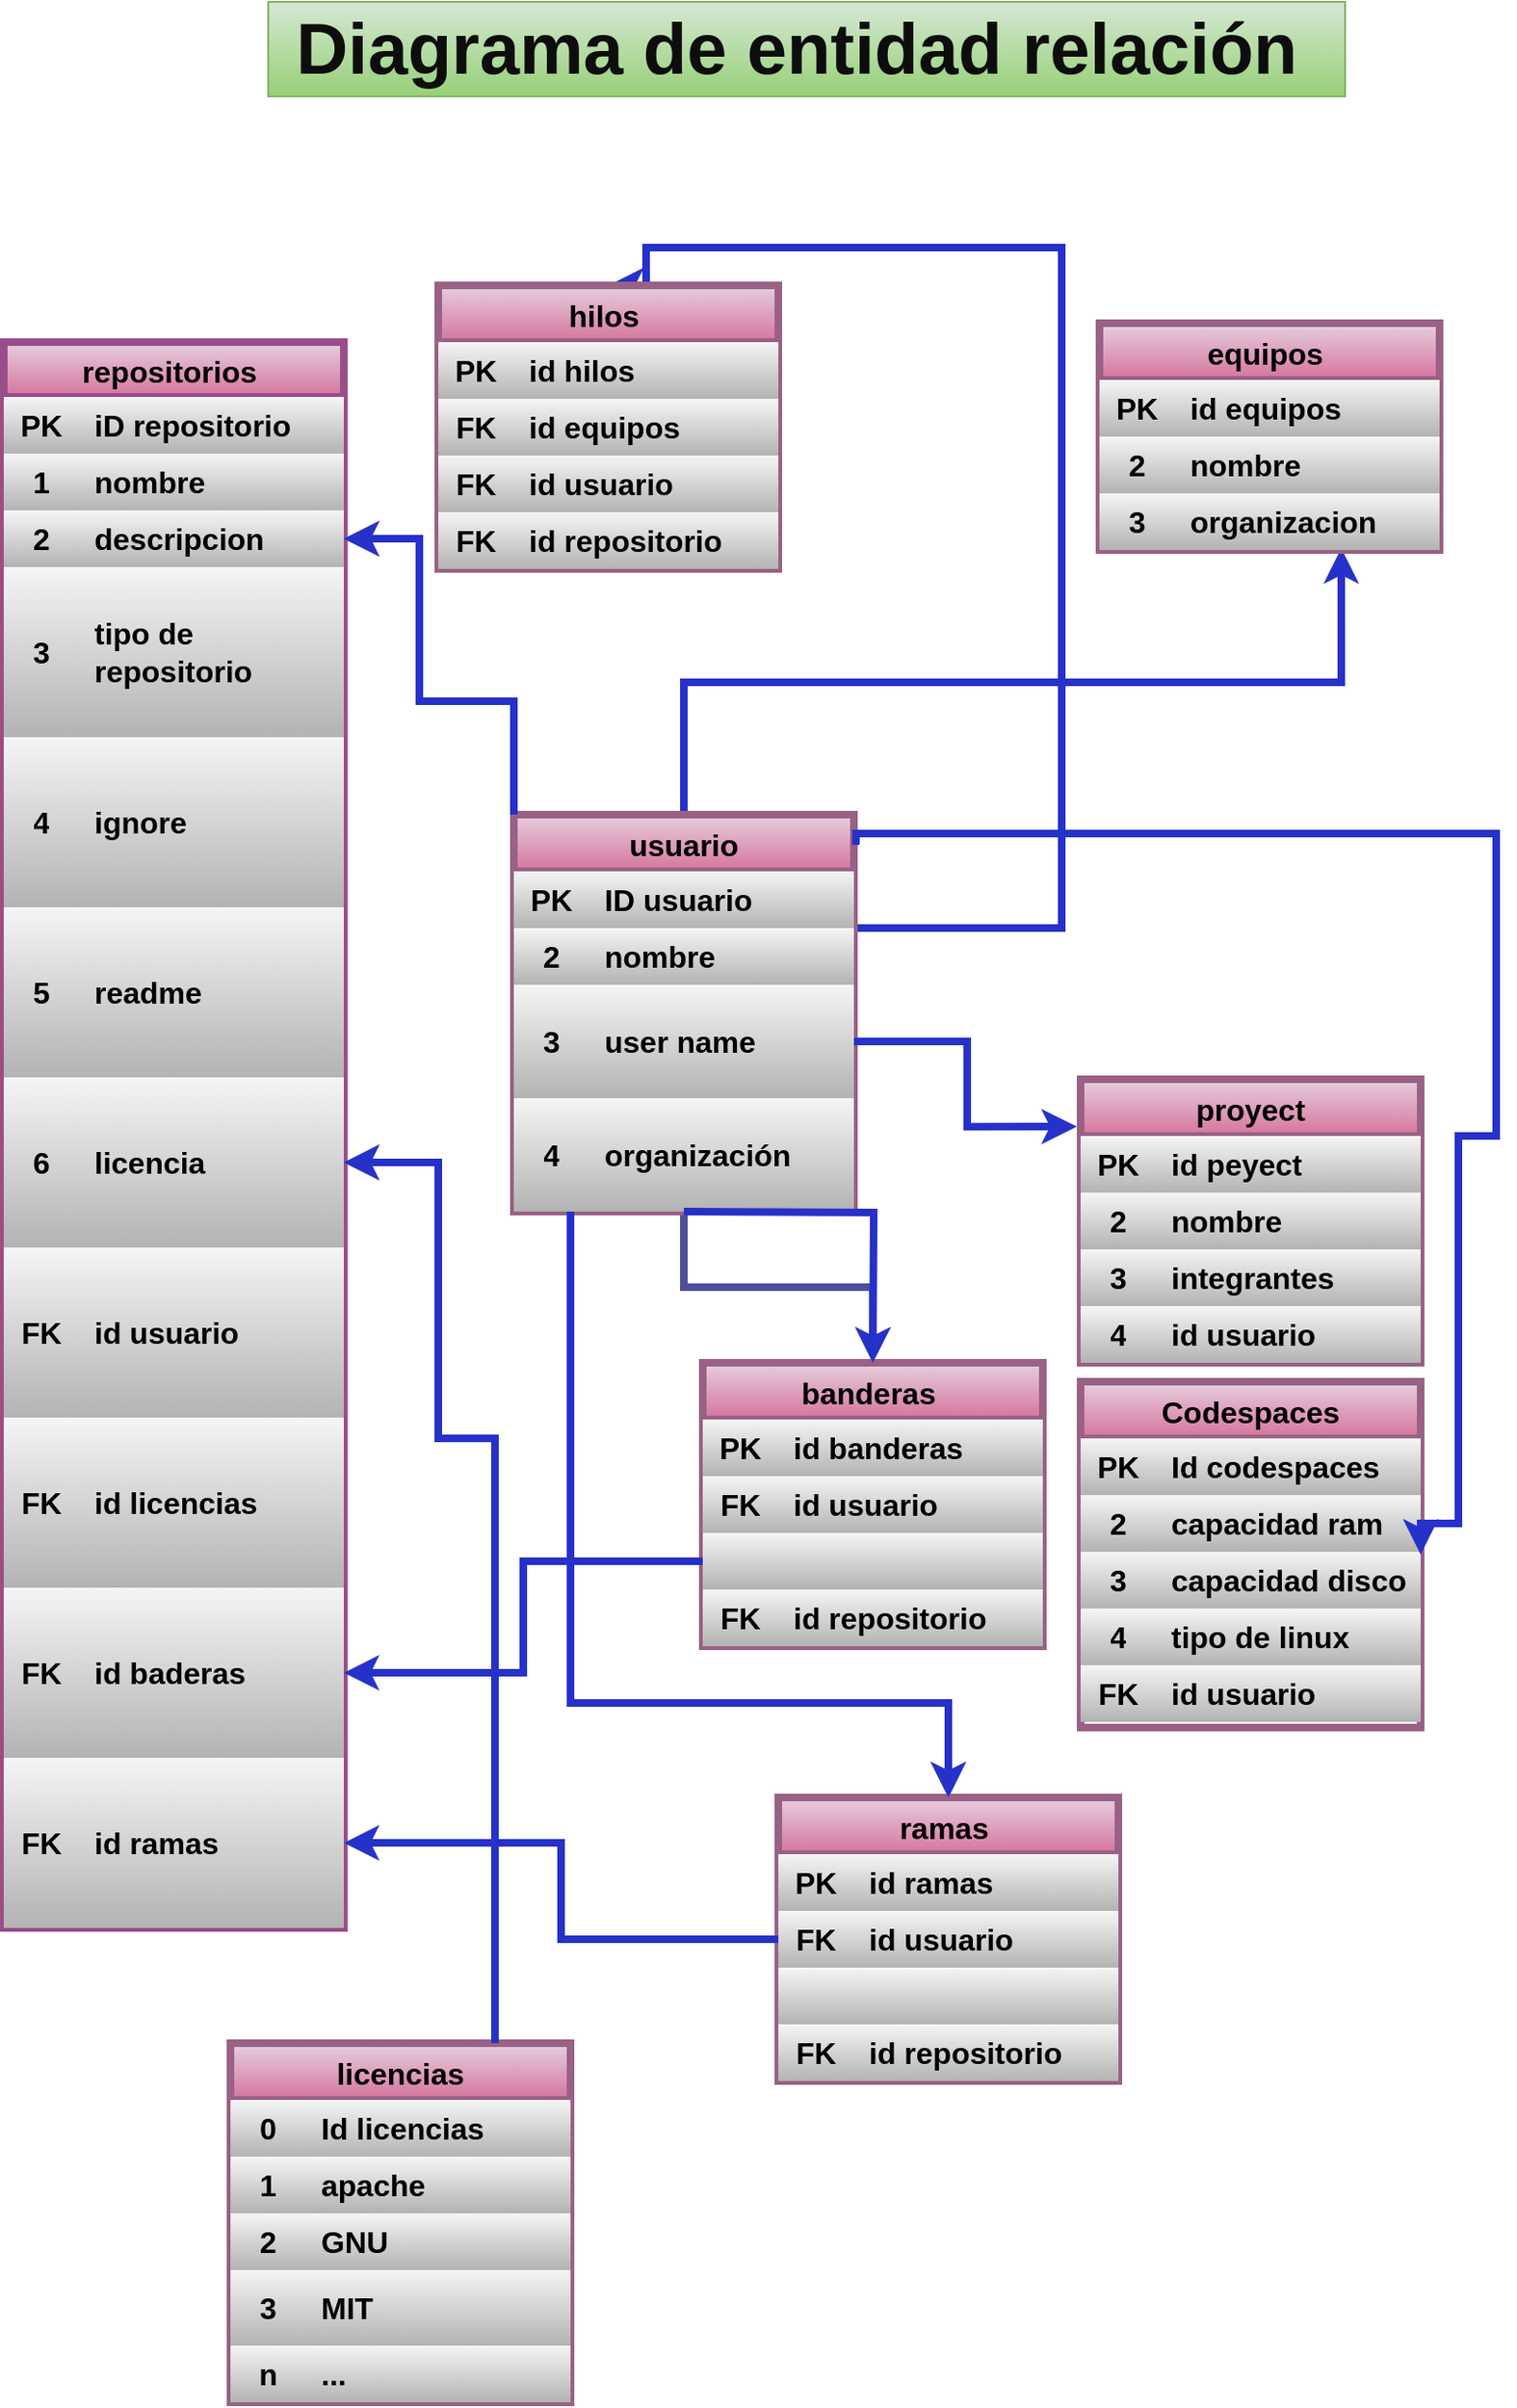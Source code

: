 <mxfile version="21.3.7" type="github">
  <diagram name="Página-1" id="c0R_IrJjnX8iT2IPbVnq">
    <mxGraphModel dx="2049" dy="999" grid="1" gridSize="10" guides="1" tooltips="1" connect="1" arrows="1" fold="1" page="1" pageScale="1" pageWidth="827" pageHeight="1169" math="0" shadow="0">
      <root>
        <mxCell id="0" />
        <mxCell id="1" parent="0" />
        <mxCell id="qyS8QkVf5LWD7NHIZyn7-1" value="repositorios " style="shape=table;startSize=29;container=1;collapsible=0;childLayout=tableLayout;fixedRows=1;rowLines=0;fontStyle=1;strokeColor=#994D8A;fontSize=16;fillColor=#e6d0de;gradientColor=#d5739d;strokeWidth=4;" vertex="1" parent="1">
          <mxGeometry x="470" y="810" width="180" height="839" as="geometry" />
        </mxCell>
        <mxCell id="qyS8QkVf5LWD7NHIZyn7-2" value="" style="shape=tableRow;horizontal=0;startSize=0;swimlaneHead=0;swimlaneBody=0;top=0;left=0;bottom=0;right=0;collapsible=0;dropTarget=0;fillColor=none;points=[[0,0.5],[1,0.5]];portConstraint=eastwest;strokeColor=#994D8A;fontSize=16;strokeWidth=4;fontStyle=1" vertex="1" parent="qyS8QkVf5LWD7NHIZyn7-1">
          <mxGeometry y="29" width="180" height="30" as="geometry" />
        </mxCell>
        <mxCell id="qyS8QkVf5LWD7NHIZyn7-3" value="PK" style="shape=partialRectangle;html=1;whiteSpace=wrap;connectable=0;fillColor=#f5f5f5;top=0;left=0;bottom=0;right=0;overflow=hidden;pointerEvents=1;strokeColor=#666666;fontSize=16;strokeWidth=4;gradientColor=#b3b3b3;fontStyle=1" vertex="1" parent="qyS8QkVf5LWD7NHIZyn7-2">
          <mxGeometry width="40" height="30" as="geometry">
            <mxRectangle width="40" height="30" as="alternateBounds" />
          </mxGeometry>
        </mxCell>
        <mxCell id="qyS8QkVf5LWD7NHIZyn7-4" value="iD repositorio" style="shape=partialRectangle;html=1;whiteSpace=wrap;connectable=0;fillColor=#f5f5f5;top=0;left=0;bottom=0;right=0;align=left;spacingLeft=6;overflow=hidden;strokeColor=#666666;fontSize=16;strokeWidth=4;gradientColor=#b3b3b3;fontStyle=1" vertex="1" parent="qyS8QkVf5LWD7NHIZyn7-2">
          <mxGeometry x="40" width="140" height="30" as="geometry">
            <mxRectangle width="140" height="30" as="alternateBounds" />
          </mxGeometry>
        </mxCell>
        <mxCell id="qyS8QkVf5LWD7NHIZyn7-5" value="" style="shape=tableRow;horizontal=0;startSize=0;swimlaneHead=0;swimlaneBody=0;top=0;left=0;bottom=0;right=0;collapsible=0;dropTarget=0;fillColor=none;points=[[0,0.5],[1,0.5]];portConstraint=eastwest;strokeColor=#994D8A;fontSize=16;strokeWidth=4;fontStyle=1" vertex="1" parent="qyS8QkVf5LWD7NHIZyn7-1">
          <mxGeometry y="59" width="180" height="30" as="geometry" />
        </mxCell>
        <mxCell id="qyS8QkVf5LWD7NHIZyn7-6" value="1" style="shape=partialRectangle;html=1;whiteSpace=wrap;connectable=0;fillColor=#f5f5f5;top=0;left=0;bottom=0;right=0;overflow=hidden;pointerEvents=1;strokeColor=#666666;fontSize=16;strokeWidth=4;gradientColor=#b3b3b3;fontStyle=1" vertex="1" parent="qyS8QkVf5LWD7NHIZyn7-5">
          <mxGeometry width="40" height="30" as="geometry">
            <mxRectangle width="40" height="30" as="alternateBounds" />
          </mxGeometry>
        </mxCell>
        <mxCell id="qyS8QkVf5LWD7NHIZyn7-7" value="nombre" style="shape=partialRectangle;html=1;whiteSpace=wrap;connectable=0;fillColor=#f5f5f5;top=0;left=0;bottom=0;right=0;align=left;spacingLeft=6;overflow=hidden;strokeColor=#666666;fontSize=16;strokeWidth=4;gradientColor=#b3b3b3;fontStyle=1" vertex="1" parent="qyS8QkVf5LWD7NHIZyn7-5">
          <mxGeometry x="40" width="140" height="30" as="geometry">
            <mxRectangle width="140" height="30" as="alternateBounds" />
          </mxGeometry>
        </mxCell>
        <mxCell id="qyS8QkVf5LWD7NHIZyn7-8" value="" style="shape=tableRow;horizontal=0;startSize=0;swimlaneHead=0;swimlaneBody=0;top=0;left=0;bottom=0;right=0;collapsible=0;dropTarget=0;fillColor=none;points=[[0,0.5],[1,0.5]];portConstraint=eastwest;strokeColor=#994D8A;fontSize=16;strokeWidth=4;fontStyle=1" vertex="1" parent="qyS8QkVf5LWD7NHIZyn7-1">
          <mxGeometry y="89" width="180" height="30" as="geometry" />
        </mxCell>
        <mxCell id="qyS8QkVf5LWD7NHIZyn7-9" value="2" style="shape=partialRectangle;html=1;whiteSpace=wrap;connectable=0;fillColor=#f5f5f5;top=0;left=0;bottom=0;right=0;overflow=hidden;strokeColor=#666666;fontSize=16;strokeWidth=4;gradientColor=#b3b3b3;fontStyle=1" vertex="1" parent="qyS8QkVf5LWD7NHIZyn7-8">
          <mxGeometry width="40" height="30" as="geometry">
            <mxRectangle width="40" height="30" as="alternateBounds" />
          </mxGeometry>
        </mxCell>
        <mxCell id="qyS8QkVf5LWD7NHIZyn7-10" value="descripcion" style="shape=partialRectangle;html=1;whiteSpace=wrap;connectable=0;fillColor=#f5f5f5;top=0;left=0;bottom=0;right=0;align=left;spacingLeft=6;overflow=hidden;strokeColor=#666666;fontSize=16;strokeWidth=4;gradientColor=#b3b3b3;fontStyle=1" vertex="1" parent="qyS8QkVf5LWD7NHIZyn7-8">
          <mxGeometry x="40" width="140" height="30" as="geometry">
            <mxRectangle width="140" height="30" as="alternateBounds" />
          </mxGeometry>
        </mxCell>
        <mxCell id="qyS8QkVf5LWD7NHIZyn7-11" value="" style="shape=tableRow;horizontal=0;startSize=0;swimlaneHead=0;swimlaneBody=0;top=0;left=0;bottom=0;right=0;collapsible=0;dropTarget=0;fillColor=none;points=[[0,0.5],[1,0.5]];portConstraint=eastwest;strokeColor=#994D8A;fontSize=16;strokeWidth=4;fontStyle=1" vertex="1" parent="qyS8QkVf5LWD7NHIZyn7-1">
          <mxGeometry y="119" width="180" height="90" as="geometry" />
        </mxCell>
        <mxCell id="qyS8QkVf5LWD7NHIZyn7-12" value="3" style="shape=partialRectangle;html=1;whiteSpace=wrap;connectable=0;fillColor=#f5f5f5;top=0;left=0;bottom=0;right=0;overflow=hidden;strokeColor=#666666;fontSize=16;strokeWidth=4;gradientColor=#b3b3b3;fontStyle=1" vertex="1" parent="qyS8QkVf5LWD7NHIZyn7-11">
          <mxGeometry width="40" height="90" as="geometry">
            <mxRectangle width="40" height="90" as="alternateBounds" />
          </mxGeometry>
        </mxCell>
        <mxCell id="qyS8QkVf5LWD7NHIZyn7-13" value="tipo de repositorio" style="shape=partialRectangle;html=1;whiteSpace=wrap;connectable=0;fillColor=#f5f5f5;top=0;left=0;bottom=0;right=0;align=left;spacingLeft=6;overflow=hidden;strokeColor=#666666;fontSize=16;strokeWidth=4;gradientColor=#b3b3b3;fontStyle=1" vertex="1" parent="qyS8QkVf5LWD7NHIZyn7-11">
          <mxGeometry x="40" width="140" height="90" as="geometry">
            <mxRectangle width="140" height="90" as="alternateBounds" />
          </mxGeometry>
        </mxCell>
        <mxCell id="qyS8QkVf5LWD7NHIZyn7-14" value="" style="shape=tableRow;horizontal=0;startSize=0;swimlaneHead=0;swimlaneBody=0;top=0;left=0;bottom=0;right=0;collapsible=0;dropTarget=0;fillColor=none;points=[[0,0.5],[1,0.5]];portConstraint=eastwest;strokeColor=#994D8A;fontSize=16;strokeWidth=4;fontStyle=1" vertex="1" parent="qyS8QkVf5LWD7NHIZyn7-1">
          <mxGeometry y="209" width="180" height="90" as="geometry" />
        </mxCell>
        <mxCell id="qyS8QkVf5LWD7NHIZyn7-15" value="4" style="shape=partialRectangle;html=1;whiteSpace=wrap;connectable=0;fillColor=#f5f5f5;top=0;left=0;bottom=0;right=0;overflow=hidden;strokeColor=#666666;fontSize=16;strokeWidth=4;gradientColor=#b3b3b3;fontStyle=1" vertex="1" parent="qyS8QkVf5LWD7NHIZyn7-14">
          <mxGeometry width="40" height="90" as="geometry">
            <mxRectangle width="40" height="90" as="alternateBounds" />
          </mxGeometry>
        </mxCell>
        <mxCell id="qyS8QkVf5LWD7NHIZyn7-16" value="ignore" style="shape=partialRectangle;html=1;whiteSpace=wrap;connectable=0;fillColor=#f5f5f5;top=0;left=0;bottom=0;right=0;align=left;spacingLeft=6;overflow=hidden;strokeColor=#666666;fontSize=16;strokeWidth=4;gradientColor=#b3b3b3;fontStyle=1" vertex="1" parent="qyS8QkVf5LWD7NHIZyn7-14">
          <mxGeometry x="40" width="140" height="90" as="geometry">
            <mxRectangle width="140" height="90" as="alternateBounds" />
          </mxGeometry>
        </mxCell>
        <mxCell id="qyS8QkVf5LWD7NHIZyn7-17" value="" style="shape=tableRow;horizontal=0;startSize=0;swimlaneHead=0;swimlaneBody=0;top=0;left=0;bottom=0;right=0;collapsible=0;dropTarget=0;fillColor=none;points=[[0,0.5],[1,0.5]];portConstraint=eastwest;strokeColor=#994D8A;fontSize=16;strokeWidth=4;fontStyle=1" vertex="1" parent="qyS8QkVf5LWD7NHIZyn7-1">
          <mxGeometry y="299" width="180" height="90" as="geometry" />
        </mxCell>
        <mxCell id="qyS8QkVf5LWD7NHIZyn7-18" value="5" style="shape=partialRectangle;html=1;whiteSpace=wrap;connectable=0;fillColor=#f5f5f5;top=0;left=0;bottom=0;right=0;overflow=hidden;strokeColor=#666666;fontSize=16;strokeWidth=4;gradientColor=#b3b3b3;fontStyle=1" vertex="1" parent="qyS8QkVf5LWD7NHIZyn7-17">
          <mxGeometry width="40" height="90" as="geometry">
            <mxRectangle width="40" height="90" as="alternateBounds" />
          </mxGeometry>
        </mxCell>
        <mxCell id="qyS8QkVf5LWD7NHIZyn7-19" value="readme" style="shape=partialRectangle;html=1;whiteSpace=wrap;connectable=0;fillColor=#f5f5f5;top=0;left=0;bottom=0;right=0;align=left;spacingLeft=6;overflow=hidden;strokeColor=#666666;fontSize=16;strokeWidth=4;gradientColor=#b3b3b3;fontStyle=1" vertex="1" parent="qyS8QkVf5LWD7NHIZyn7-17">
          <mxGeometry x="40" width="140" height="90" as="geometry">
            <mxRectangle width="140" height="90" as="alternateBounds" />
          </mxGeometry>
        </mxCell>
        <mxCell id="qyS8QkVf5LWD7NHIZyn7-20" value="" style="shape=tableRow;horizontal=0;startSize=0;swimlaneHead=0;swimlaneBody=0;top=0;left=0;bottom=0;right=0;collapsible=0;dropTarget=0;fillColor=none;points=[[0,0.5],[1,0.5]];portConstraint=eastwest;strokeColor=#994D8A;fontSize=16;strokeWidth=4;fontStyle=1" vertex="1" parent="qyS8QkVf5LWD7NHIZyn7-1">
          <mxGeometry y="389" width="180" height="90" as="geometry" />
        </mxCell>
        <mxCell id="qyS8QkVf5LWD7NHIZyn7-21" value="6" style="shape=partialRectangle;html=1;whiteSpace=wrap;connectable=0;fillColor=#f5f5f5;top=0;left=0;bottom=0;right=0;overflow=hidden;strokeColor=#666666;fontSize=16;strokeWidth=4;gradientColor=#b3b3b3;fontStyle=1" vertex="1" parent="qyS8QkVf5LWD7NHIZyn7-20">
          <mxGeometry width="40" height="90" as="geometry">
            <mxRectangle width="40" height="90" as="alternateBounds" />
          </mxGeometry>
        </mxCell>
        <mxCell id="qyS8QkVf5LWD7NHIZyn7-22" value="licencia&amp;nbsp;" style="shape=partialRectangle;html=1;whiteSpace=wrap;connectable=0;fillColor=#f5f5f5;top=0;left=0;bottom=0;right=0;align=left;spacingLeft=6;overflow=hidden;strokeColor=#666666;fontSize=16;strokeWidth=4;gradientColor=#b3b3b3;fontStyle=1" vertex="1" parent="qyS8QkVf5LWD7NHIZyn7-20">
          <mxGeometry x="40" width="140" height="90" as="geometry">
            <mxRectangle width="140" height="90" as="alternateBounds" />
          </mxGeometry>
        </mxCell>
        <mxCell id="qyS8QkVf5LWD7NHIZyn7-23" value="" style="shape=tableRow;horizontal=0;startSize=0;swimlaneHead=0;swimlaneBody=0;top=0;left=0;bottom=0;right=0;collapsible=0;dropTarget=0;fillColor=none;points=[[0,0.5],[1,0.5]];portConstraint=eastwest;strokeColor=#994D8A;fontSize=16;strokeWidth=4;fontStyle=1" vertex="1" parent="qyS8QkVf5LWD7NHIZyn7-1">
          <mxGeometry y="479" width="180" height="90" as="geometry" />
        </mxCell>
        <mxCell id="qyS8QkVf5LWD7NHIZyn7-24" value="FK" style="shape=partialRectangle;html=1;whiteSpace=wrap;connectable=0;fillColor=#f5f5f5;top=0;left=0;bottom=0;right=0;overflow=hidden;strokeColor=#666666;fontSize=16;strokeWidth=4;gradientColor=#b3b3b3;fontStyle=1" vertex="1" parent="qyS8QkVf5LWD7NHIZyn7-23">
          <mxGeometry width="40" height="90" as="geometry">
            <mxRectangle width="40" height="90" as="alternateBounds" />
          </mxGeometry>
        </mxCell>
        <mxCell id="qyS8QkVf5LWD7NHIZyn7-25" value="id usuario" style="shape=partialRectangle;html=1;whiteSpace=wrap;connectable=0;fillColor=#f5f5f5;top=0;left=0;bottom=0;right=0;align=left;spacingLeft=6;overflow=hidden;strokeColor=#666666;fontSize=16;strokeWidth=4;gradientColor=#b3b3b3;fontStyle=1" vertex="1" parent="qyS8QkVf5LWD7NHIZyn7-23">
          <mxGeometry x="40" width="140" height="90" as="geometry">
            <mxRectangle width="140" height="90" as="alternateBounds" />
          </mxGeometry>
        </mxCell>
        <mxCell id="qyS8QkVf5LWD7NHIZyn7-26" value="" style="shape=tableRow;horizontal=0;startSize=0;swimlaneHead=0;swimlaneBody=0;top=0;left=0;bottom=0;right=0;collapsible=0;dropTarget=0;fillColor=none;points=[[0,0.5],[1,0.5]];portConstraint=eastwest;strokeColor=#994D8A;fontSize=16;strokeWidth=4;fontStyle=1" vertex="1" parent="qyS8QkVf5LWD7NHIZyn7-1">
          <mxGeometry y="569" width="180" height="90" as="geometry" />
        </mxCell>
        <mxCell id="qyS8QkVf5LWD7NHIZyn7-27" value="FK" style="shape=partialRectangle;html=1;whiteSpace=wrap;connectable=0;fillColor=#f5f5f5;top=0;left=0;bottom=0;right=0;overflow=hidden;strokeColor=#666666;fontSize=16;strokeWidth=4;gradientColor=#b3b3b3;fontStyle=1" vertex="1" parent="qyS8QkVf5LWD7NHIZyn7-26">
          <mxGeometry width="40" height="90" as="geometry">
            <mxRectangle width="40" height="90" as="alternateBounds" />
          </mxGeometry>
        </mxCell>
        <mxCell id="qyS8QkVf5LWD7NHIZyn7-28" value="id licencias&amp;nbsp;" style="shape=partialRectangle;html=1;whiteSpace=wrap;connectable=0;fillColor=#f5f5f5;top=0;left=0;bottom=0;right=0;align=left;spacingLeft=6;overflow=hidden;strokeColor=#666666;fontSize=16;strokeWidth=4;gradientColor=#b3b3b3;fontStyle=1" vertex="1" parent="qyS8QkVf5LWD7NHIZyn7-26">
          <mxGeometry x="40" width="140" height="90" as="geometry">
            <mxRectangle width="140" height="90" as="alternateBounds" />
          </mxGeometry>
        </mxCell>
        <mxCell id="qyS8QkVf5LWD7NHIZyn7-29" value="" style="shape=tableRow;horizontal=0;startSize=0;swimlaneHead=0;swimlaneBody=0;top=0;left=0;bottom=0;right=0;collapsible=0;dropTarget=0;fillColor=none;points=[[0,0.5],[1,0.5]];portConstraint=eastwest;strokeColor=#994D8A;fontSize=16;strokeWidth=4;fontStyle=1" vertex="1" parent="qyS8QkVf5LWD7NHIZyn7-1">
          <mxGeometry y="659" width="180" height="90" as="geometry" />
        </mxCell>
        <mxCell id="qyS8QkVf5LWD7NHIZyn7-30" value="FK" style="shape=partialRectangle;html=1;whiteSpace=wrap;connectable=0;fillColor=#f5f5f5;top=0;left=0;bottom=0;right=0;overflow=hidden;strokeColor=#666666;fontSize=16;strokeWidth=4;gradientColor=#b3b3b3;fontStyle=1" vertex="1" parent="qyS8QkVf5LWD7NHIZyn7-29">
          <mxGeometry width="40" height="90" as="geometry">
            <mxRectangle width="40" height="90" as="alternateBounds" />
          </mxGeometry>
        </mxCell>
        <mxCell id="qyS8QkVf5LWD7NHIZyn7-31" value="id baderas&amp;nbsp;" style="shape=partialRectangle;html=1;whiteSpace=wrap;connectable=0;fillColor=#f5f5f5;top=0;left=0;bottom=0;right=0;align=left;spacingLeft=6;overflow=hidden;strokeColor=#666666;fontSize=16;strokeWidth=4;gradientColor=#b3b3b3;fontStyle=1" vertex="1" parent="qyS8QkVf5LWD7NHIZyn7-29">
          <mxGeometry x="40" width="140" height="90" as="geometry">
            <mxRectangle width="140" height="90" as="alternateBounds" />
          </mxGeometry>
        </mxCell>
        <mxCell id="qyS8QkVf5LWD7NHIZyn7-32" value="" style="shape=tableRow;horizontal=0;startSize=0;swimlaneHead=0;swimlaneBody=0;top=0;left=0;bottom=0;right=0;collapsible=0;dropTarget=0;fillColor=none;points=[[0,0.5],[1,0.5]];portConstraint=eastwest;strokeColor=#994D8A;fontSize=16;strokeWidth=4;fontStyle=1" vertex="1" parent="qyS8QkVf5LWD7NHIZyn7-1">
          <mxGeometry y="749" width="180" height="90" as="geometry" />
        </mxCell>
        <mxCell id="qyS8QkVf5LWD7NHIZyn7-33" value="FK" style="shape=partialRectangle;html=1;whiteSpace=wrap;connectable=0;fillColor=#f5f5f5;top=0;left=0;bottom=0;right=0;overflow=hidden;strokeColor=#666666;fontSize=16;strokeWidth=4;gradientColor=#b3b3b3;fontStyle=1" vertex="1" parent="qyS8QkVf5LWD7NHIZyn7-32">
          <mxGeometry width="40" height="90" as="geometry">
            <mxRectangle width="40" height="90" as="alternateBounds" />
          </mxGeometry>
        </mxCell>
        <mxCell id="qyS8QkVf5LWD7NHIZyn7-34" value="id ramas" style="shape=partialRectangle;html=1;whiteSpace=wrap;connectable=0;fillColor=#f5f5f5;top=0;left=0;bottom=0;right=0;align=left;spacingLeft=6;overflow=hidden;strokeColor=#666666;fontSize=16;strokeWidth=4;gradientColor=#b3b3b3;fontStyle=1" vertex="1" parent="qyS8QkVf5LWD7NHIZyn7-32">
          <mxGeometry x="40" width="140" height="90" as="geometry">
            <mxRectangle width="140" height="90" as="alternateBounds" />
          </mxGeometry>
        </mxCell>
        <mxCell id="qyS8QkVf5LWD7NHIZyn7-35" style="edgeStyle=orthogonalEdgeStyle;rounded=0;orthogonalLoop=1;jettySize=auto;html=1;strokeWidth=4;strokeColor=#4d4f99;fontStyle=1" edge="1" parent="1" source="qyS8QkVf5LWD7NHIZyn7-36" target="qyS8QkVf5LWD7NHIZyn7-20">
          <mxGeometry relative="1" as="geometry">
            <Array as="points">
              <mxPoint x="730" y="1585" />
              <mxPoint x="730" y="1390" />
              <mxPoint x="700" y="1390" />
              <mxPoint x="700" y="1244" />
            </Array>
          </mxGeometry>
        </mxCell>
        <mxCell id="qyS8QkVf5LWD7NHIZyn7-36" value="licencias" style="shape=table;startSize=30;container=1;collapsible=0;childLayout=tableLayout;fixedRows=1;rowLines=0;fontStyle=1;strokeColor=#996185;fontSize=16;strokeWidth=4;fillColor=#e6d0de;gradientColor=#d5739d;" vertex="1" parent="1">
          <mxGeometry x="590" y="1710" width="180" height="190" as="geometry" />
        </mxCell>
        <mxCell id="qyS8QkVf5LWD7NHIZyn7-37" value="" style="shape=tableRow;horizontal=0;startSize=0;swimlaneHead=0;swimlaneBody=0;top=0;left=0;bottom=0;right=0;collapsible=0;dropTarget=0;fillColor=none;points=[[0,0.5],[1,0.5]];portConstraint=eastwest;strokeColor=#994D8A;fontSize=16;strokeWidth=4;fontStyle=1" vertex="1" parent="qyS8QkVf5LWD7NHIZyn7-36">
          <mxGeometry y="30" width="180" height="30" as="geometry" />
        </mxCell>
        <mxCell id="qyS8QkVf5LWD7NHIZyn7-38" value="0" style="shape=partialRectangle;html=1;whiteSpace=wrap;connectable=0;fillColor=#f5f5f5;top=0;left=0;bottom=0;right=0;overflow=hidden;pointerEvents=1;strokeColor=#666666;fontSize=16;strokeWidth=4;gradientColor=#b3b3b3;fontStyle=1" vertex="1" parent="qyS8QkVf5LWD7NHIZyn7-37">
          <mxGeometry width="40" height="30" as="geometry">
            <mxRectangle width="40" height="30" as="alternateBounds" />
          </mxGeometry>
        </mxCell>
        <mxCell id="qyS8QkVf5LWD7NHIZyn7-39" value="Id licencias&amp;nbsp;" style="shape=partialRectangle;html=1;whiteSpace=wrap;connectable=0;fillColor=#f5f5f5;top=0;left=0;bottom=0;right=0;align=left;spacingLeft=6;overflow=hidden;strokeColor=#666666;fontSize=16;strokeWidth=4;gradientColor=#b3b3b3;fontStyle=1" vertex="1" parent="qyS8QkVf5LWD7NHIZyn7-37">
          <mxGeometry x="40" width="140" height="30" as="geometry">
            <mxRectangle width="140" height="30" as="alternateBounds" />
          </mxGeometry>
        </mxCell>
        <mxCell id="qyS8QkVf5LWD7NHIZyn7-40" value="" style="shape=tableRow;horizontal=0;startSize=0;swimlaneHead=0;swimlaneBody=0;top=0;left=0;bottom=0;right=0;collapsible=0;dropTarget=0;fillColor=none;points=[[0,0.5],[1,0.5]];portConstraint=eastwest;strokeColor=#994D8A;fontSize=16;strokeWidth=4;fontStyle=1" vertex="1" parent="qyS8QkVf5LWD7NHIZyn7-36">
          <mxGeometry y="60" width="180" height="30" as="geometry" />
        </mxCell>
        <mxCell id="qyS8QkVf5LWD7NHIZyn7-41" value="1" style="shape=partialRectangle;html=1;whiteSpace=wrap;connectable=0;fillColor=#f5f5f5;top=0;left=0;bottom=0;right=0;overflow=hidden;pointerEvents=1;strokeColor=#666666;fontSize=16;strokeWidth=4;gradientColor=#b3b3b3;fontStyle=1" vertex="1" parent="qyS8QkVf5LWD7NHIZyn7-40">
          <mxGeometry width="40" height="30" as="geometry">
            <mxRectangle width="40" height="30" as="alternateBounds" />
          </mxGeometry>
        </mxCell>
        <mxCell id="qyS8QkVf5LWD7NHIZyn7-42" value="apache&amp;nbsp;" style="shape=partialRectangle;html=1;whiteSpace=wrap;connectable=0;fillColor=#f5f5f5;top=0;left=0;bottom=0;right=0;align=left;spacingLeft=6;overflow=hidden;strokeColor=#666666;fontSize=16;strokeWidth=4;gradientColor=#b3b3b3;fontStyle=1" vertex="1" parent="qyS8QkVf5LWD7NHIZyn7-40">
          <mxGeometry x="40" width="140" height="30" as="geometry">
            <mxRectangle width="140" height="30" as="alternateBounds" />
          </mxGeometry>
        </mxCell>
        <mxCell id="qyS8QkVf5LWD7NHIZyn7-43" value="" style="shape=tableRow;horizontal=0;startSize=0;swimlaneHead=0;swimlaneBody=0;top=0;left=0;bottom=0;right=0;collapsible=0;dropTarget=0;fillColor=none;points=[[0,0.5],[1,0.5]];portConstraint=eastwest;strokeColor=#994D8A;fontSize=16;strokeWidth=4;fontStyle=1" vertex="1" parent="qyS8QkVf5LWD7NHIZyn7-36">
          <mxGeometry y="90" width="180" height="30" as="geometry" />
        </mxCell>
        <mxCell id="qyS8QkVf5LWD7NHIZyn7-44" value="2" style="shape=partialRectangle;html=1;whiteSpace=wrap;connectable=0;fillColor=#f5f5f5;top=0;left=0;bottom=0;right=0;overflow=hidden;strokeColor=#666666;fontSize=16;strokeWidth=4;gradientColor=#b3b3b3;fontStyle=1" vertex="1" parent="qyS8QkVf5LWD7NHIZyn7-43">
          <mxGeometry width="40" height="30" as="geometry">
            <mxRectangle width="40" height="30" as="alternateBounds" />
          </mxGeometry>
        </mxCell>
        <mxCell id="qyS8QkVf5LWD7NHIZyn7-45" value="GNU" style="shape=partialRectangle;html=1;whiteSpace=wrap;connectable=0;fillColor=#f5f5f5;top=0;left=0;bottom=0;right=0;align=left;spacingLeft=6;overflow=hidden;strokeColor=#666666;fontSize=16;strokeWidth=4;gradientColor=#b3b3b3;fontStyle=1" vertex="1" parent="qyS8QkVf5LWD7NHIZyn7-43">
          <mxGeometry x="40" width="140" height="30" as="geometry">
            <mxRectangle width="140" height="30" as="alternateBounds" />
          </mxGeometry>
        </mxCell>
        <mxCell id="qyS8QkVf5LWD7NHIZyn7-46" value="" style="shape=tableRow;horizontal=0;startSize=0;swimlaneHead=0;swimlaneBody=0;top=0;left=0;bottom=0;right=0;collapsible=0;dropTarget=0;fillColor=none;points=[[0,0.5],[1,0.5]];portConstraint=eastwest;strokeColor=#994D8A;fontSize=16;strokeWidth=4;fontStyle=1" vertex="1" parent="qyS8QkVf5LWD7NHIZyn7-36">
          <mxGeometry y="120" width="180" height="40" as="geometry" />
        </mxCell>
        <mxCell id="qyS8QkVf5LWD7NHIZyn7-47" value="3" style="shape=partialRectangle;html=1;whiteSpace=wrap;connectable=0;fillColor=#f5f5f5;top=0;left=0;bottom=0;right=0;overflow=hidden;strokeColor=#666666;fontSize=16;strokeWidth=4;gradientColor=#b3b3b3;fontStyle=1" vertex="1" parent="qyS8QkVf5LWD7NHIZyn7-46">
          <mxGeometry width="40" height="40" as="geometry">
            <mxRectangle width="40" height="40" as="alternateBounds" />
          </mxGeometry>
        </mxCell>
        <mxCell id="qyS8QkVf5LWD7NHIZyn7-48" value="MIT" style="shape=partialRectangle;html=1;whiteSpace=wrap;connectable=0;fillColor=#f5f5f5;top=0;left=0;bottom=0;right=0;align=left;spacingLeft=6;overflow=hidden;strokeColor=#666666;fontSize=16;strokeWidth=4;gradientColor=#b3b3b3;fontStyle=1" vertex="1" parent="qyS8QkVf5LWD7NHIZyn7-46">
          <mxGeometry x="40" width="140" height="40" as="geometry">
            <mxRectangle width="140" height="40" as="alternateBounds" />
          </mxGeometry>
        </mxCell>
        <mxCell id="qyS8QkVf5LWD7NHIZyn7-49" value="" style="shape=tableRow;horizontal=0;startSize=0;swimlaneHead=0;swimlaneBody=0;top=0;left=0;bottom=0;right=0;collapsible=0;dropTarget=0;fillColor=none;points=[[0,0.5],[1,0.5]];portConstraint=eastwest;strokeColor=#994D8A;fontSize=16;strokeWidth=4;fontStyle=1" vertex="1" parent="qyS8QkVf5LWD7NHIZyn7-36">
          <mxGeometry y="160" width="180" height="30" as="geometry" />
        </mxCell>
        <mxCell id="qyS8QkVf5LWD7NHIZyn7-50" value="n" style="shape=partialRectangle;html=1;whiteSpace=wrap;connectable=0;fillColor=#f5f5f5;top=0;left=0;bottom=0;right=0;overflow=hidden;strokeColor=#666666;fontSize=16;strokeWidth=4;gradientColor=#b3b3b3;fontStyle=1" vertex="1" parent="qyS8QkVf5LWD7NHIZyn7-49">
          <mxGeometry width="40" height="30" as="geometry">
            <mxRectangle width="40" height="30" as="alternateBounds" />
          </mxGeometry>
        </mxCell>
        <mxCell id="qyS8QkVf5LWD7NHIZyn7-51" value="..." style="shape=partialRectangle;html=1;whiteSpace=wrap;connectable=0;fillColor=#f5f5f5;top=0;left=0;bottom=0;right=0;align=left;spacingLeft=6;overflow=hidden;strokeColor=#666666;fontSize=16;strokeWidth=4;gradientColor=#b3b3b3;fontStyle=1" vertex="1" parent="qyS8QkVf5LWD7NHIZyn7-49">
          <mxGeometry x="40" width="140" height="30" as="geometry">
            <mxRectangle width="140" height="30" as="alternateBounds" />
          </mxGeometry>
        </mxCell>
        <mxCell id="qyS8QkVf5LWD7NHIZyn7-52" style="edgeStyle=orthogonalEdgeStyle;rounded=0;orthogonalLoop=1;jettySize=auto;html=1;entryX=0.711;entryY=0.967;entryDx=0;entryDy=0;entryPerimeter=0;strokeWidth=4;strokeColor=#2631c9;fontStyle=1" edge="1" parent="1" source="qyS8QkVf5LWD7NHIZyn7-57" target="qyS8QkVf5LWD7NHIZyn7-103">
          <mxGeometry relative="1" as="geometry" />
        </mxCell>
        <mxCell id="qyS8QkVf5LWD7NHIZyn7-53" style="edgeStyle=orthogonalEdgeStyle;rounded=0;orthogonalLoop=1;jettySize=auto;html=1;entryX=1;entryY=0.5;entryDx=0;entryDy=0;strokeWidth=4;strokeColor=#994D8A;fontStyle=1" edge="1" parent="1" source="qyS8QkVf5LWD7NHIZyn7-57" target="qyS8QkVf5LWD7NHIZyn7-8">
          <mxGeometry relative="1" as="geometry">
            <Array as="points">
              <mxPoint x="740" y="1000" />
              <mxPoint x="690" y="1000" />
              <mxPoint x="690" y="914" />
            </Array>
          </mxGeometry>
        </mxCell>
        <mxCell id="qyS8QkVf5LWD7NHIZyn7-54" style="edgeStyle=orthogonalEdgeStyle;rounded=0;orthogonalLoop=1;jettySize=auto;html=1;entryX=0.5;entryY=0;entryDx=0;entryDy=0;strokeWidth=4;strokeColor=#2631c9;fontStyle=1" edge="1" parent="1" source="qyS8QkVf5LWD7NHIZyn7-57" target="qyS8QkVf5LWD7NHIZyn7-70">
          <mxGeometry relative="1" as="geometry">
            <Array as="points">
              <mxPoint x="1030" y="1120" />
              <mxPoint x="1030" y="760" />
              <mxPoint x="810" y="760" />
              <mxPoint x="810" y="780" />
            </Array>
          </mxGeometry>
        </mxCell>
        <mxCell id="qyS8QkVf5LWD7NHIZyn7-55" style="edgeStyle=orthogonalEdgeStyle;rounded=0;orthogonalLoop=1;jettySize=auto;html=1;strokeWidth=4;strokeColor=#4d4f99;fontStyle=1" edge="1" parent="1" source="qyS8QkVf5LWD7NHIZyn7-57" target="qyS8QkVf5LWD7NHIZyn7-124">
          <mxGeometry relative="1" as="geometry" />
        </mxCell>
        <mxCell id="qyS8QkVf5LWD7NHIZyn7-56" style="edgeStyle=orthogonalEdgeStyle;rounded=0;orthogonalLoop=1;jettySize=auto;html=1;strokeWidth=4;strokeColor=#4d4f99;fontStyle=1" edge="1" parent="1">
          <mxGeometry relative="1" as="geometry">
            <mxPoint x="770" y="1270" as="sourcePoint" />
            <mxPoint x="970" y="1580" as="targetPoint" />
            <Array as="points">
              <mxPoint x="770" y="1530" />
              <mxPoint x="970" y="1530" />
            </Array>
          </mxGeometry>
        </mxCell>
        <mxCell id="qyS8QkVf5LWD7NHIZyn7-57" value="usuario" style="shape=table;startSize=30;container=1;collapsible=0;childLayout=tableLayout;fixedRows=1;rowLines=0;fontStyle=1;strokeColor=#996185;fontSize=16;strokeWidth=4;fillColor=#e6d0de;gradientColor=#d5739d;" vertex="1" parent="1">
          <mxGeometry x="740" y="1060" width="180" height="210" as="geometry" />
        </mxCell>
        <mxCell id="qyS8QkVf5LWD7NHIZyn7-58" value="" style="shape=tableRow;horizontal=0;startSize=0;swimlaneHead=0;swimlaneBody=0;top=0;left=0;bottom=0;right=0;collapsible=0;dropTarget=0;fillColor=none;points=[[0,0.5],[1,0.5]];portConstraint=eastwest;strokeColor=#994D8A;fontSize=16;strokeWidth=4;fontStyle=1" vertex="1" parent="qyS8QkVf5LWD7NHIZyn7-57">
          <mxGeometry y="30" width="180" height="30" as="geometry" />
        </mxCell>
        <mxCell id="qyS8QkVf5LWD7NHIZyn7-59" value="PK" style="shape=partialRectangle;html=1;whiteSpace=wrap;connectable=0;fillColor=#f5f5f5;top=0;left=0;bottom=0;right=0;overflow=hidden;pointerEvents=1;strokeColor=#666666;fontSize=16;strokeWidth=4;gradientColor=#b3b3b3;fontStyle=1" vertex="1" parent="qyS8QkVf5LWD7NHIZyn7-58">
          <mxGeometry width="40" height="30" as="geometry">
            <mxRectangle width="40" height="30" as="alternateBounds" />
          </mxGeometry>
        </mxCell>
        <mxCell id="qyS8QkVf5LWD7NHIZyn7-60" value="ID usuario" style="shape=partialRectangle;html=1;whiteSpace=wrap;connectable=0;fillColor=#f5f5f5;top=0;left=0;bottom=0;right=0;align=left;spacingLeft=6;overflow=hidden;strokeColor=#666666;fontSize=16;strokeWidth=4;gradientColor=#b3b3b3;fontStyle=1" vertex="1" parent="qyS8QkVf5LWD7NHIZyn7-58">
          <mxGeometry x="40" width="140" height="30" as="geometry">
            <mxRectangle width="140" height="30" as="alternateBounds" />
          </mxGeometry>
        </mxCell>
        <mxCell id="qyS8QkVf5LWD7NHIZyn7-61" value="" style="shape=tableRow;horizontal=0;startSize=0;swimlaneHead=0;swimlaneBody=0;top=0;left=0;bottom=0;right=0;collapsible=0;dropTarget=0;fillColor=none;points=[[0,0.5],[1,0.5]];portConstraint=eastwest;strokeColor=#994D8A;fontSize=16;strokeWidth=4;fontStyle=1" vertex="1" parent="qyS8QkVf5LWD7NHIZyn7-57">
          <mxGeometry y="60" width="180" height="30" as="geometry" />
        </mxCell>
        <mxCell id="qyS8QkVf5LWD7NHIZyn7-62" value="2" style="shape=partialRectangle;html=1;whiteSpace=wrap;connectable=0;fillColor=#f5f5f5;top=0;left=0;bottom=0;right=0;overflow=hidden;strokeColor=#666666;fontSize=16;strokeWidth=4;gradientColor=#b3b3b3;fontStyle=1" vertex="1" parent="qyS8QkVf5LWD7NHIZyn7-61">
          <mxGeometry width="40" height="30" as="geometry">
            <mxRectangle width="40" height="30" as="alternateBounds" />
          </mxGeometry>
        </mxCell>
        <mxCell id="qyS8QkVf5LWD7NHIZyn7-63" value="nombre" style="shape=partialRectangle;html=1;whiteSpace=wrap;connectable=0;fillColor=#f5f5f5;top=0;left=0;bottom=0;right=0;align=left;spacingLeft=6;overflow=hidden;strokeColor=#666666;fontSize=16;strokeWidth=4;gradientColor=#b3b3b3;fontStyle=1" vertex="1" parent="qyS8QkVf5LWD7NHIZyn7-61">
          <mxGeometry x="40" width="140" height="30" as="geometry">
            <mxRectangle width="140" height="30" as="alternateBounds" />
          </mxGeometry>
        </mxCell>
        <mxCell id="qyS8QkVf5LWD7NHIZyn7-64" value="" style="shape=tableRow;horizontal=0;startSize=0;swimlaneHead=0;swimlaneBody=0;top=0;left=0;bottom=0;right=0;collapsible=0;dropTarget=0;fillColor=none;points=[[0,0.5],[1,0.5]];portConstraint=eastwest;strokeColor=#994D8A;fontSize=16;strokeWidth=4;fontStyle=1" vertex="1" parent="qyS8QkVf5LWD7NHIZyn7-57">
          <mxGeometry y="90" width="180" height="60" as="geometry" />
        </mxCell>
        <mxCell id="qyS8QkVf5LWD7NHIZyn7-65" value="3" style="shape=partialRectangle;html=1;whiteSpace=wrap;connectable=0;fillColor=#f5f5f5;top=0;left=0;bottom=0;right=0;overflow=hidden;strokeColor=#666666;fontSize=16;strokeWidth=4;gradientColor=#b3b3b3;fontStyle=1" vertex="1" parent="qyS8QkVf5LWD7NHIZyn7-64">
          <mxGeometry width="40" height="60" as="geometry">
            <mxRectangle width="40" height="60" as="alternateBounds" />
          </mxGeometry>
        </mxCell>
        <mxCell id="qyS8QkVf5LWD7NHIZyn7-66" value="user name&amp;nbsp;" style="shape=partialRectangle;html=1;whiteSpace=wrap;connectable=0;fillColor=#f5f5f5;top=0;left=0;bottom=0;right=0;align=left;spacingLeft=6;overflow=hidden;strokeColor=#666666;fontSize=16;strokeWidth=4;gradientColor=#b3b3b3;fontStyle=1" vertex="1" parent="qyS8QkVf5LWD7NHIZyn7-64">
          <mxGeometry x="40" width="140" height="60" as="geometry">
            <mxRectangle width="140" height="60" as="alternateBounds" />
          </mxGeometry>
        </mxCell>
        <mxCell id="qyS8QkVf5LWD7NHIZyn7-67" value="" style="shape=tableRow;horizontal=0;startSize=0;swimlaneHead=0;swimlaneBody=0;top=0;left=0;bottom=0;right=0;collapsible=0;dropTarget=0;fillColor=none;points=[[0,0.5],[1,0.5]];portConstraint=eastwest;strokeColor=#994D8A;fontSize=16;strokeWidth=4;fontStyle=1" vertex="1" parent="qyS8QkVf5LWD7NHIZyn7-57">
          <mxGeometry y="150" width="180" height="60" as="geometry" />
        </mxCell>
        <mxCell id="qyS8QkVf5LWD7NHIZyn7-68" value="4" style="shape=partialRectangle;html=1;whiteSpace=wrap;connectable=0;fillColor=#f5f5f5;top=0;left=0;bottom=0;right=0;overflow=hidden;strokeColor=#666666;fontSize=16;strokeWidth=4;gradientColor=#b3b3b3;fontStyle=1" vertex="1" parent="qyS8QkVf5LWD7NHIZyn7-67">
          <mxGeometry width="40" height="60" as="geometry">
            <mxRectangle width="40" height="60" as="alternateBounds" />
          </mxGeometry>
        </mxCell>
        <mxCell id="qyS8QkVf5LWD7NHIZyn7-69" value="organización&amp;nbsp;" style="shape=partialRectangle;html=1;whiteSpace=wrap;connectable=0;fillColor=#f5f5f5;top=0;left=0;bottom=0;right=0;align=left;spacingLeft=6;overflow=hidden;strokeColor=#666666;fontSize=16;strokeWidth=4;gradientColor=#b3b3b3;fontStyle=1" vertex="1" parent="qyS8QkVf5LWD7NHIZyn7-67">
          <mxGeometry x="40" width="140" height="60" as="geometry">
            <mxRectangle width="140" height="60" as="alternateBounds" />
          </mxGeometry>
        </mxCell>
        <mxCell id="qyS8QkVf5LWD7NHIZyn7-70" value="hilos " style="shape=table;startSize=30;container=1;collapsible=0;childLayout=tableLayout;fixedRows=1;rowLines=0;fontStyle=1;strokeColor=#996185;fontSize=16;strokeWidth=4;fillColor=#e6d0de;gradientColor=#d5739d;" vertex="1" parent="1">
          <mxGeometry x="700" y="780" width="180" height="150" as="geometry" />
        </mxCell>
        <mxCell id="qyS8QkVf5LWD7NHIZyn7-71" value="" style="shape=tableRow;horizontal=0;startSize=0;swimlaneHead=0;swimlaneBody=0;top=0;left=0;bottom=0;right=0;collapsible=0;dropTarget=0;fillColor=none;points=[[0,0.5],[1,0.5]];portConstraint=eastwest;strokeColor=#994D8A;fontSize=16;strokeWidth=4;fontStyle=1" vertex="1" parent="qyS8QkVf5LWD7NHIZyn7-70">
          <mxGeometry y="30" width="180" height="30" as="geometry" />
        </mxCell>
        <mxCell id="qyS8QkVf5LWD7NHIZyn7-72" value="PK" style="shape=partialRectangle;html=1;whiteSpace=wrap;connectable=0;fillColor=#f5f5f5;top=0;left=0;bottom=0;right=0;overflow=hidden;strokeColor=#666666;fontSize=16;strokeWidth=4;gradientColor=#b3b3b3;fontStyle=1" vertex="1" parent="qyS8QkVf5LWD7NHIZyn7-71">
          <mxGeometry width="40" height="30" as="geometry">
            <mxRectangle width="40" height="30" as="alternateBounds" />
          </mxGeometry>
        </mxCell>
        <mxCell id="qyS8QkVf5LWD7NHIZyn7-73" value="id hilos&amp;nbsp;" style="shape=partialRectangle;html=1;whiteSpace=wrap;connectable=0;fillColor=#f5f5f5;top=0;left=0;bottom=0;right=0;align=left;spacingLeft=6;overflow=hidden;strokeColor=#666666;fontSize=16;strokeWidth=4;gradientColor=#b3b3b3;fontStyle=1" vertex="1" parent="qyS8QkVf5LWD7NHIZyn7-71">
          <mxGeometry x="40" width="140" height="30" as="geometry">
            <mxRectangle width="140" height="30" as="alternateBounds" />
          </mxGeometry>
        </mxCell>
        <mxCell id="qyS8QkVf5LWD7NHIZyn7-74" value="" style="shape=tableRow;horizontal=0;startSize=0;swimlaneHead=0;swimlaneBody=0;top=0;left=0;bottom=0;right=0;collapsible=0;dropTarget=0;fillColor=none;points=[[0,0.5],[1,0.5]];portConstraint=eastwest;strokeColor=#994D8A;fontSize=16;strokeWidth=4;fontStyle=1" vertex="1" parent="qyS8QkVf5LWD7NHIZyn7-70">
          <mxGeometry y="60" width="180" height="30" as="geometry" />
        </mxCell>
        <mxCell id="qyS8QkVf5LWD7NHIZyn7-75" value="FK" style="shape=partialRectangle;html=1;whiteSpace=wrap;connectable=0;fillColor=#f5f5f5;top=0;left=0;bottom=0;right=0;overflow=hidden;pointerEvents=1;strokeColor=#666666;fontSize=16;strokeWidth=4;gradientColor=#b3b3b3;fontStyle=1" vertex="1" parent="qyS8QkVf5LWD7NHIZyn7-74">
          <mxGeometry width="40" height="30" as="geometry">
            <mxRectangle width="40" height="30" as="alternateBounds" />
          </mxGeometry>
        </mxCell>
        <mxCell id="qyS8QkVf5LWD7NHIZyn7-76" value="id equipos" style="shape=partialRectangle;html=1;whiteSpace=wrap;connectable=0;fillColor=#f5f5f5;top=0;left=0;bottom=0;right=0;align=left;spacingLeft=6;overflow=hidden;strokeColor=#666666;fontSize=16;strokeWidth=4;gradientColor=#b3b3b3;fontStyle=1" vertex="1" parent="qyS8QkVf5LWD7NHIZyn7-74">
          <mxGeometry x="40" width="140" height="30" as="geometry">
            <mxRectangle width="140" height="30" as="alternateBounds" />
          </mxGeometry>
        </mxCell>
        <mxCell id="qyS8QkVf5LWD7NHIZyn7-77" value="" style="shape=tableRow;horizontal=0;startSize=0;swimlaneHead=0;swimlaneBody=0;top=0;left=0;bottom=0;right=0;collapsible=0;dropTarget=0;fillColor=none;points=[[0,0.5],[1,0.5]];portConstraint=eastwest;strokeColor=#994D8A;fontSize=16;strokeWidth=4;fontStyle=1" vertex="1" parent="qyS8QkVf5LWD7NHIZyn7-70">
          <mxGeometry y="90" width="180" height="30" as="geometry" />
        </mxCell>
        <mxCell id="qyS8QkVf5LWD7NHIZyn7-78" value="FK" style="shape=partialRectangle;html=1;whiteSpace=wrap;connectable=0;fillColor=#f5f5f5;top=0;left=0;bottom=0;right=0;overflow=hidden;strokeColor=#666666;fontSize=16;strokeWidth=4;gradientColor=#b3b3b3;fontStyle=1" vertex="1" parent="qyS8QkVf5LWD7NHIZyn7-77">
          <mxGeometry width="40" height="30" as="geometry">
            <mxRectangle width="40" height="30" as="alternateBounds" />
          </mxGeometry>
        </mxCell>
        <mxCell id="qyS8QkVf5LWD7NHIZyn7-79" value="id usuario" style="shape=partialRectangle;html=1;whiteSpace=wrap;connectable=0;fillColor=#f5f5f5;top=0;left=0;bottom=0;right=0;align=left;spacingLeft=6;overflow=hidden;strokeColor=#666666;fontSize=16;strokeWidth=4;gradientColor=#b3b3b3;fontStyle=1" vertex="1" parent="qyS8QkVf5LWD7NHIZyn7-77">
          <mxGeometry x="40" width="140" height="30" as="geometry">
            <mxRectangle width="140" height="30" as="alternateBounds" />
          </mxGeometry>
        </mxCell>
        <mxCell id="qyS8QkVf5LWD7NHIZyn7-80" value="" style="shape=tableRow;horizontal=0;startSize=0;swimlaneHead=0;swimlaneBody=0;top=0;left=0;bottom=0;right=0;collapsible=0;dropTarget=0;fillColor=none;points=[[0,0.5],[1,0.5]];portConstraint=eastwest;strokeColor=#994D8A;fontSize=16;strokeWidth=4;fontStyle=1" vertex="1" parent="qyS8QkVf5LWD7NHIZyn7-70">
          <mxGeometry y="120" width="180" height="30" as="geometry" />
        </mxCell>
        <mxCell id="qyS8QkVf5LWD7NHIZyn7-81" value="FK" style="shape=partialRectangle;html=1;whiteSpace=wrap;connectable=0;fillColor=#f5f5f5;top=0;left=0;bottom=0;right=0;overflow=hidden;strokeColor=#666666;fontSize=16;strokeWidth=4;gradientColor=#b3b3b3;fontStyle=1" vertex="1" parent="qyS8QkVf5LWD7NHIZyn7-80">
          <mxGeometry width="40" height="30" as="geometry">
            <mxRectangle width="40" height="30" as="alternateBounds" />
          </mxGeometry>
        </mxCell>
        <mxCell id="qyS8QkVf5LWD7NHIZyn7-82" value="id repositorio" style="shape=partialRectangle;html=1;whiteSpace=wrap;connectable=0;fillColor=#f5f5f5;top=0;left=0;bottom=0;right=0;align=left;spacingLeft=6;overflow=hidden;strokeColor=#666666;fontSize=16;strokeWidth=4;gradientColor=#b3b3b3;fontStyle=1" vertex="1" parent="qyS8QkVf5LWD7NHIZyn7-80">
          <mxGeometry x="40" width="140" height="30" as="geometry">
            <mxRectangle width="140" height="30" as="alternateBounds" />
          </mxGeometry>
        </mxCell>
        <mxCell id="qyS8QkVf5LWD7NHIZyn7-83" value="proyect" style="shape=table;startSize=30;container=1;collapsible=0;childLayout=tableLayout;fixedRows=1;rowLines=0;fontStyle=1;strokeColor=#996185;fontSize=16;strokeWidth=4;fillColor=#e6d0de;gradientColor=#d5739d;" vertex="1" parent="1">
          <mxGeometry x="1040" y="1200" width="180" height="150" as="geometry" />
        </mxCell>
        <mxCell id="qyS8QkVf5LWD7NHIZyn7-84" value="" style="shape=tableRow;horizontal=0;startSize=0;swimlaneHead=0;swimlaneBody=0;top=0;left=0;bottom=0;right=0;collapsible=0;dropTarget=0;fillColor=none;points=[[0,0.5],[1,0.5]];portConstraint=eastwest;strokeColor=#994D8A;fontSize=16;strokeWidth=4;fontStyle=1" vertex="1" parent="qyS8QkVf5LWD7NHIZyn7-83">
          <mxGeometry y="30" width="180" height="30" as="geometry" />
        </mxCell>
        <mxCell id="qyS8QkVf5LWD7NHIZyn7-85" value="PK" style="shape=partialRectangle;html=1;whiteSpace=wrap;connectable=0;fillColor=#f5f5f5;top=0;left=0;bottom=0;right=0;overflow=hidden;pointerEvents=1;strokeColor=#666666;fontSize=16;strokeWidth=4;gradientColor=#b3b3b3;fontStyle=1" vertex="1" parent="qyS8QkVf5LWD7NHIZyn7-84">
          <mxGeometry width="40" height="30" as="geometry">
            <mxRectangle width="40" height="30" as="alternateBounds" />
          </mxGeometry>
        </mxCell>
        <mxCell id="qyS8QkVf5LWD7NHIZyn7-86" value="id peyect" style="shape=partialRectangle;html=1;whiteSpace=wrap;connectable=0;fillColor=#f5f5f5;top=0;left=0;bottom=0;right=0;align=left;spacingLeft=6;overflow=hidden;strokeColor=#666666;fontSize=16;strokeWidth=4;gradientColor=#b3b3b3;fontStyle=1" vertex="1" parent="qyS8QkVf5LWD7NHIZyn7-84">
          <mxGeometry x="40" width="140" height="30" as="geometry">
            <mxRectangle width="140" height="30" as="alternateBounds" />
          </mxGeometry>
        </mxCell>
        <mxCell id="qyS8QkVf5LWD7NHIZyn7-87" value="" style="shape=tableRow;horizontal=0;startSize=0;swimlaneHead=0;swimlaneBody=0;top=0;left=0;bottom=0;right=0;collapsible=0;dropTarget=0;fillColor=none;points=[[0,0.5],[1,0.5]];portConstraint=eastwest;strokeColor=#994D8A;fontSize=16;strokeWidth=4;fontStyle=1" vertex="1" parent="qyS8QkVf5LWD7NHIZyn7-83">
          <mxGeometry y="60" width="180" height="30" as="geometry" />
        </mxCell>
        <mxCell id="qyS8QkVf5LWD7NHIZyn7-88" value="2" style="shape=partialRectangle;html=1;whiteSpace=wrap;connectable=0;fillColor=#f5f5f5;top=0;left=0;bottom=0;right=0;overflow=hidden;strokeColor=#666666;fontSize=16;strokeWidth=4;gradientColor=#b3b3b3;fontStyle=1" vertex="1" parent="qyS8QkVf5LWD7NHIZyn7-87">
          <mxGeometry width="40" height="30" as="geometry">
            <mxRectangle width="40" height="30" as="alternateBounds" />
          </mxGeometry>
        </mxCell>
        <mxCell id="qyS8QkVf5LWD7NHIZyn7-89" value="nombre" style="shape=partialRectangle;html=1;whiteSpace=wrap;connectable=0;fillColor=#f5f5f5;top=0;left=0;bottom=0;right=0;align=left;spacingLeft=6;overflow=hidden;strokeColor=#666666;fontSize=16;strokeWidth=4;gradientColor=#b3b3b3;fontStyle=1" vertex="1" parent="qyS8QkVf5LWD7NHIZyn7-87">
          <mxGeometry x="40" width="140" height="30" as="geometry">
            <mxRectangle width="140" height="30" as="alternateBounds" />
          </mxGeometry>
        </mxCell>
        <mxCell id="qyS8QkVf5LWD7NHIZyn7-90" value="" style="shape=tableRow;horizontal=0;startSize=0;swimlaneHead=0;swimlaneBody=0;top=0;left=0;bottom=0;right=0;collapsible=0;dropTarget=0;fillColor=none;points=[[0,0.5],[1,0.5]];portConstraint=eastwest;strokeColor=#994D8A;fontSize=16;strokeWidth=4;fontStyle=1" vertex="1" parent="qyS8QkVf5LWD7NHIZyn7-83">
          <mxGeometry y="90" width="180" height="30" as="geometry" />
        </mxCell>
        <mxCell id="qyS8QkVf5LWD7NHIZyn7-91" value="3" style="shape=partialRectangle;html=1;whiteSpace=wrap;connectable=0;fillColor=#f5f5f5;top=0;left=0;bottom=0;right=0;overflow=hidden;strokeColor=#666666;fontSize=16;strokeWidth=4;gradientColor=#b3b3b3;fontStyle=1" vertex="1" parent="qyS8QkVf5LWD7NHIZyn7-90">
          <mxGeometry width="40" height="30" as="geometry">
            <mxRectangle width="40" height="30" as="alternateBounds" />
          </mxGeometry>
        </mxCell>
        <mxCell id="qyS8QkVf5LWD7NHIZyn7-92" value="integrantes&amp;nbsp;" style="shape=partialRectangle;html=1;whiteSpace=wrap;connectable=0;fillColor=#f5f5f5;top=0;left=0;bottom=0;right=0;align=left;spacingLeft=6;overflow=hidden;strokeColor=#666666;fontSize=16;strokeWidth=4;gradientColor=#b3b3b3;fontStyle=1" vertex="1" parent="qyS8QkVf5LWD7NHIZyn7-90">
          <mxGeometry x="40" width="140" height="30" as="geometry">
            <mxRectangle width="140" height="30" as="alternateBounds" />
          </mxGeometry>
        </mxCell>
        <mxCell id="qyS8QkVf5LWD7NHIZyn7-93" value="" style="shape=tableRow;horizontal=0;startSize=0;swimlaneHead=0;swimlaneBody=0;top=0;left=0;bottom=0;right=0;collapsible=0;dropTarget=0;fillColor=none;points=[[0,0.5],[1,0.5]];portConstraint=eastwest;strokeColor=#994D8A;fontSize=16;strokeWidth=4;fontStyle=1" vertex="1" parent="qyS8QkVf5LWD7NHIZyn7-83">
          <mxGeometry y="120" width="180" height="30" as="geometry" />
        </mxCell>
        <mxCell id="qyS8QkVf5LWD7NHIZyn7-94" value="4" style="shape=partialRectangle;html=1;whiteSpace=wrap;connectable=0;fillColor=#f5f5f5;top=0;left=0;bottom=0;right=0;overflow=hidden;strokeColor=#666666;fontSize=16;strokeWidth=4;gradientColor=#b3b3b3;fontStyle=1" vertex="1" parent="qyS8QkVf5LWD7NHIZyn7-93">
          <mxGeometry width="40" height="30" as="geometry">
            <mxRectangle width="40" height="30" as="alternateBounds" />
          </mxGeometry>
        </mxCell>
        <mxCell id="qyS8QkVf5LWD7NHIZyn7-95" value="id usuario&lt;br&gt;" style="shape=partialRectangle;html=1;whiteSpace=wrap;connectable=0;fillColor=#f5f5f5;top=0;left=0;bottom=0;right=0;align=left;spacingLeft=6;overflow=hidden;strokeColor=#666666;fontSize=16;strokeWidth=4;gradientColor=#b3b3b3;fontStyle=1" vertex="1" parent="qyS8QkVf5LWD7NHIZyn7-93">
          <mxGeometry x="40" width="140" height="30" as="geometry">
            <mxRectangle width="140" height="30" as="alternateBounds" />
          </mxGeometry>
        </mxCell>
        <mxCell id="qyS8QkVf5LWD7NHIZyn7-96" value="equipos " style="shape=table;startSize=30;container=1;collapsible=0;childLayout=tableLayout;fixedRows=1;rowLines=0;fontStyle=1;strokeColor=#996185;fontSize=16;strokeWidth=4;fillColor=#e6d0de;gradientColor=#d5739d;" vertex="1" parent="1">
          <mxGeometry x="1050" y="800" width="180" height="120" as="geometry" />
        </mxCell>
        <mxCell id="qyS8QkVf5LWD7NHIZyn7-97" value="" style="shape=tableRow;horizontal=0;startSize=0;swimlaneHead=0;swimlaneBody=0;top=0;left=0;bottom=0;right=0;collapsible=0;dropTarget=0;fillColor=none;points=[[0,0.5],[1,0.5]];portConstraint=eastwest;strokeColor=#994D8A;fontSize=16;strokeWidth=4;fontStyle=1" vertex="1" parent="qyS8QkVf5LWD7NHIZyn7-96">
          <mxGeometry y="30" width="180" height="30" as="geometry" />
        </mxCell>
        <mxCell id="qyS8QkVf5LWD7NHIZyn7-98" value="PK" style="shape=partialRectangle;html=1;whiteSpace=wrap;connectable=0;fillColor=#f5f5f5;top=0;left=0;bottom=0;right=0;overflow=hidden;pointerEvents=1;strokeColor=#666666;fontSize=16;strokeWidth=4;gradientColor=#b3b3b3;fontStyle=1" vertex="1" parent="qyS8QkVf5LWD7NHIZyn7-97">
          <mxGeometry width="40" height="30" as="geometry">
            <mxRectangle width="40" height="30" as="alternateBounds" />
          </mxGeometry>
        </mxCell>
        <mxCell id="qyS8QkVf5LWD7NHIZyn7-99" value="id equipos&amp;nbsp;" style="shape=partialRectangle;html=1;whiteSpace=wrap;connectable=0;fillColor=#f5f5f5;top=0;left=0;bottom=0;right=0;align=left;spacingLeft=6;overflow=hidden;strokeColor=#666666;fontSize=16;strokeWidth=4;gradientColor=#b3b3b3;fontStyle=1" vertex="1" parent="qyS8QkVf5LWD7NHIZyn7-97">
          <mxGeometry x="40" width="140" height="30" as="geometry">
            <mxRectangle width="140" height="30" as="alternateBounds" />
          </mxGeometry>
        </mxCell>
        <mxCell id="qyS8QkVf5LWD7NHIZyn7-100" value="" style="shape=tableRow;horizontal=0;startSize=0;swimlaneHead=0;swimlaneBody=0;top=0;left=0;bottom=0;right=0;collapsible=0;dropTarget=0;fillColor=none;points=[[0,0.5],[1,0.5]];portConstraint=eastwest;strokeColor=#994D8A;fontSize=16;strokeWidth=4;fontStyle=1" vertex="1" parent="qyS8QkVf5LWD7NHIZyn7-96">
          <mxGeometry y="60" width="180" height="30" as="geometry" />
        </mxCell>
        <mxCell id="qyS8QkVf5LWD7NHIZyn7-101" value="2" style="shape=partialRectangle;html=1;whiteSpace=wrap;connectable=0;fillColor=#f5f5f5;top=0;left=0;bottom=0;right=0;overflow=hidden;strokeColor=#666666;fontSize=16;strokeWidth=4;gradientColor=#b3b3b3;fontStyle=1" vertex="1" parent="qyS8QkVf5LWD7NHIZyn7-100">
          <mxGeometry width="40" height="30" as="geometry">
            <mxRectangle width="40" height="30" as="alternateBounds" />
          </mxGeometry>
        </mxCell>
        <mxCell id="qyS8QkVf5LWD7NHIZyn7-102" value="nombre" style="shape=partialRectangle;html=1;whiteSpace=wrap;connectable=0;fillColor=#f5f5f5;top=0;left=0;bottom=0;right=0;align=left;spacingLeft=6;overflow=hidden;strokeColor=#666666;fontSize=16;strokeWidth=4;gradientColor=#b3b3b3;fontStyle=1" vertex="1" parent="qyS8QkVf5LWD7NHIZyn7-100">
          <mxGeometry x="40" width="140" height="30" as="geometry">
            <mxRectangle width="140" height="30" as="alternateBounds" />
          </mxGeometry>
        </mxCell>
        <mxCell id="qyS8QkVf5LWD7NHIZyn7-103" value="" style="shape=tableRow;horizontal=0;startSize=0;swimlaneHead=0;swimlaneBody=0;top=0;left=0;bottom=0;right=0;collapsible=0;dropTarget=0;fillColor=none;points=[[0,0.5],[1,0.5]];portConstraint=eastwest;strokeColor=#994D8A;fontSize=16;strokeWidth=4;fontStyle=1" vertex="1" parent="qyS8QkVf5LWD7NHIZyn7-96">
          <mxGeometry y="90" width="180" height="30" as="geometry" />
        </mxCell>
        <mxCell id="qyS8QkVf5LWD7NHIZyn7-104" value="3" style="shape=partialRectangle;html=1;whiteSpace=wrap;connectable=0;fillColor=#f5f5f5;top=0;left=0;bottom=0;right=0;overflow=hidden;strokeColor=#666666;fontSize=16;strokeWidth=4;gradientColor=#b3b3b3;fontStyle=1" vertex="1" parent="qyS8QkVf5LWD7NHIZyn7-103">
          <mxGeometry width="40" height="30" as="geometry">
            <mxRectangle width="40" height="30" as="alternateBounds" />
          </mxGeometry>
        </mxCell>
        <mxCell id="qyS8QkVf5LWD7NHIZyn7-105" value="organizacion" style="shape=partialRectangle;html=1;whiteSpace=wrap;connectable=0;fillColor=#f5f5f5;top=0;left=0;bottom=0;right=0;align=left;spacingLeft=6;overflow=hidden;strokeColor=#666666;fontSize=16;strokeWidth=4;gradientColor=#b3b3b3;fontStyle=1" vertex="1" parent="qyS8QkVf5LWD7NHIZyn7-103">
          <mxGeometry x="40" width="140" height="30" as="geometry">
            <mxRectangle width="140" height="30" as="alternateBounds" />
          </mxGeometry>
        </mxCell>
        <mxCell id="qyS8QkVf5LWD7NHIZyn7-106" style="edgeStyle=orthogonalEdgeStyle;rounded=0;orthogonalLoop=1;jettySize=auto;html=1;entryX=-0.011;entryY=0.167;entryDx=0;entryDy=0;entryPerimeter=0;strokeWidth=4;strokeColor=#2631c9;fontStyle=1" edge="1" parent="1" source="qyS8QkVf5LWD7NHIZyn7-64" target="qyS8QkVf5LWD7NHIZyn7-83">
          <mxGeometry relative="1" as="geometry" />
        </mxCell>
        <mxCell id="qyS8QkVf5LWD7NHIZyn7-107" value="Codespaces" style="shape=table;startSize=30;container=1;collapsible=0;childLayout=tableLayout;fixedRows=1;rowLines=0;fontStyle=1;strokeColor=#996185;fontSize=16;strokeWidth=4;fillColor=#e6d0de;gradientColor=#d5739d;" vertex="1" parent="1">
          <mxGeometry x="1040" y="1360" width="180" height="183" as="geometry" />
        </mxCell>
        <mxCell id="qyS8QkVf5LWD7NHIZyn7-108" value="" style="shape=tableRow;horizontal=0;startSize=0;swimlaneHead=0;swimlaneBody=0;top=0;left=0;bottom=0;right=0;collapsible=0;dropTarget=0;fillColor=none;points=[[0,0.5],[1,0.5]];portConstraint=eastwest;strokeColor=#994D8A;fontSize=16;strokeWidth=4;fontStyle=1" vertex="1" parent="qyS8QkVf5LWD7NHIZyn7-107">
          <mxGeometry y="30" width="180" height="30" as="geometry" />
        </mxCell>
        <mxCell id="qyS8QkVf5LWD7NHIZyn7-109" value="PK" style="shape=partialRectangle;html=1;whiteSpace=wrap;connectable=0;fillColor=#f5f5f5;top=0;left=0;bottom=0;right=0;overflow=hidden;pointerEvents=1;strokeColor=#666666;fontSize=16;strokeWidth=4;gradientColor=#b3b3b3;fontStyle=1" vertex="1" parent="qyS8QkVf5LWD7NHIZyn7-108">
          <mxGeometry width="40" height="30" as="geometry">
            <mxRectangle width="40" height="30" as="alternateBounds" />
          </mxGeometry>
        </mxCell>
        <mxCell id="qyS8QkVf5LWD7NHIZyn7-110" value="Id codespaces" style="shape=partialRectangle;html=1;whiteSpace=wrap;connectable=0;fillColor=#f5f5f5;top=0;left=0;bottom=0;right=0;align=left;spacingLeft=6;overflow=hidden;strokeColor=#666666;fontSize=16;strokeWidth=4;gradientColor=#b3b3b3;fontStyle=1" vertex="1" parent="qyS8QkVf5LWD7NHIZyn7-108">
          <mxGeometry x="40" width="140" height="30" as="geometry">
            <mxRectangle width="140" height="30" as="alternateBounds" />
          </mxGeometry>
        </mxCell>
        <mxCell id="qyS8QkVf5LWD7NHIZyn7-111" value="" style="shape=tableRow;horizontal=0;startSize=0;swimlaneHead=0;swimlaneBody=0;top=0;left=0;bottom=0;right=0;collapsible=0;dropTarget=0;fillColor=none;points=[[0,0.5],[1,0.5]];portConstraint=eastwest;strokeColor=#994D8A;fontSize=16;strokeWidth=4;fontStyle=1" vertex="1" parent="qyS8QkVf5LWD7NHIZyn7-107">
          <mxGeometry y="60" width="180" height="30" as="geometry" />
        </mxCell>
        <mxCell id="qyS8QkVf5LWD7NHIZyn7-112" value="2" style="shape=partialRectangle;html=1;whiteSpace=wrap;connectable=0;fillColor=#f5f5f5;top=0;left=0;bottom=0;right=0;overflow=hidden;strokeColor=#666666;fontSize=16;strokeWidth=4;gradientColor=#b3b3b3;fontStyle=1" vertex="1" parent="qyS8QkVf5LWD7NHIZyn7-111">
          <mxGeometry width="40" height="30" as="geometry">
            <mxRectangle width="40" height="30" as="alternateBounds" />
          </mxGeometry>
        </mxCell>
        <mxCell id="qyS8QkVf5LWD7NHIZyn7-113" value="capacidad ram" style="shape=partialRectangle;html=1;whiteSpace=wrap;connectable=0;fillColor=#f5f5f5;top=0;left=0;bottom=0;right=0;align=left;spacingLeft=6;overflow=hidden;strokeColor=#666666;fontSize=16;strokeWidth=4;gradientColor=#b3b3b3;fontStyle=1" vertex="1" parent="qyS8QkVf5LWD7NHIZyn7-111">
          <mxGeometry x="40" width="140" height="30" as="geometry">
            <mxRectangle width="140" height="30" as="alternateBounds" />
          </mxGeometry>
        </mxCell>
        <mxCell id="qyS8QkVf5LWD7NHIZyn7-114" value="" style="shape=tableRow;horizontal=0;startSize=0;swimlaneHead=0;swimlaneBody=0;top=0;left=0;bottom=0;right=0;collapsible=0;dropTarget=0;fillColor=none;points=[[0,0.5],[1,0.5]];portConstraint=eastwest;strokeColor=#994D8A;fontSize=16;strokeWidth=4;fontStyle=1" vertex="1" parent="qyS8QkVf5LWD7NHIZyn7-107">
          <mxGeometry y="90" width="180" height="30" as="geometry" />
        </mxCell>
        <mxCell id="qyS8QkVf5LWD7NHIZyn7-115" value="3" style="shape=partialRectangle;html=1;whiteSpace=wrap;connectable=0;fillColor=#f5f5f5;top=0;left=0;bottom=0;right=0;overflow=hidden;strokeColor=#666666;fontSize=16;strokeWidth=4;gradientColor=#b3b3b3;fontStyle=1" vertex="1" parent="qyS8QkVf5LWD7NHIZyn7-114">
          <mxGeometry width="40" height="30" as="geometry">
            <mxRectangle width="40" height="30" as="alternateBounds" />
          </mxGeometry>
        </mxCell>
        <mxCell id="qyS8QkVf5LWD7NHIZyn7-116" value="capacidad disco" style="shape=partialRectangle;html=1;whiteSpace=wrap;connectable=0;fillColor=#f5f5f5;top=0;left=0;bottom=0;right=0;align=left;spacingLeft=6;overflow=hidden;strokeColor=#666666;fontSize=16;strokeWidth=4;gradientColor=#b3b3b3;fontStyle=1" vertex="1" parent="qyS8QkVf5LWD7NHIZyn7-114">
          <mxGeometry x="40" width="140" height="30" as="geometry">
            <mxRectangle width="140" height="30" as="alternateBounds" />
          </mxGeometry>
        </mxCell>
        <mxCell id="qyS8QkVf5LWD7NHIZyn7-117" value="" style="shape=tableRow;horizontal=0;startSize=0;swimlaneHead=0;swimlaneBody=0;top=0;left=0;bottom=0;right=0;collapsible=0;dropTarget=0;fillColor=none;points=[[0,0.5],[1,0.5]];portConstraint=eastwest;strokeColor=#994D8A;fontSize=16;strokeWidth=4;fontStyle=1" vertex="1" parent="qyS8QkVf5LWD7NHIZyn7-107">
          <mxGeometry y="120" width="180" height="30" as="geometry" />
        </mxCell>
        <mxCell id="qyS8QkVf5LWD7NHIZyn7-118" value="4" style="shape=partialRectangle;html=1;whiteSpace=wrap;connectable=0;fillColor=#f5f5f5;top=0;left=0;bottom=0;right=0;overflow=hidden;strokeColor=#666666;fontSize=16;strokeWidth=4;gradientColor=#b3b3b3;fontStyle=1" vertex="1" parent="qyS8QkVf5LWD7NHIZyn7-117">
          <mxGeometry width="40" height="30" as="geometry">
            <mxRectangle width="40" height="30" as="alternateBounds" />
          </mxGeometry>
        </mxCell>
        <mxCell id="qyS8QkVf5LWD7NHIZyn7-119" value="tipo de linux&amp;nbsp;" style="shape=partialRectangle;html=1;whiteSpace=wrap;connectable=0;fillColor=#f5f5f5;top=0;left=0;bottom=0;right=0;align=left;spacingLeft=6;overflow=hidden;strokeColor=#666666;fontSize=16;strokeWidth=4;gradientColor=#b3b3b3;fontStyle=1" vertex="1" parent="qyS8QkVf5LWD7NHIZyn7-117">
          <mxGeometry x="40" width="140" height="30" as="geometry">
            <mxRectangle width="140" height="30" as="alternateBounds" />
          </mxGeometry>
        </mxCell>
        <mxCell id="qyS8QkVf5LWD7NHIZyn7-120" value="" style="shape=tableRow;horizontal=0;startSize=0;swimlaneHead=0;swimlaneBody=0;top=0;left=0;bottom=0;right=0;collapsible=0;dropTarget=0;fillColor=none;points=[[0,0.5],[1,0.5]];portConstraint=eastwest;strokeColor=#994D8A;fontSize=16;strokeWidth=4;fontStyle=1" vertex="1" parent="qyS8QkVf5LWD7NHIZyn7-107">
          <mxGeometry y="150" width="180" height="30" as="geometry" />
        </mxCell>
        <mxCell id="qyS8QkVf5LWD7NHIZyn7-121" value="FK" style="shape=partialRectangle;html=1;whiteSpace=wrap;connectable=0;fillColor=#f5f5f5;top=0;left=0;bottom=0;right=0;overflow=hidden;strokeColor=#666666;fontSize=16;strokeWidth=4;gradientColor=#b3b3b3;fontStyle=1" vertex="1" parent="qyS8QkVf5LWD7NHIZyn7-120">
          <mxGeometry width="40" height="30" as="geometry">
            <mxRectangle width="40" height="30" as="alternateBounds" />
          </mxGeometry>
        </mxCell>
        <mxCell id="qyS8QkVf5LWD7NHIZyn7-122" value="id usuario" style="shape=partialRectangle;html=1;whiteSpace=wrap;connectable=0;fillColor=#f5f5f5;top=0;left=0;bottom=0;right=0;align=left;spacingLeft=6;overflow=hidden;strokeColor=#666666;fontSize=16;strokeWidth=4;gradientColor=#b3b3b3;fontStyle=1" vertex="1" parent="qyS8QkVf5LWD7NHIZyn7-120">
          <mxGeometry x="40" width="140" height="30" as="geometry">
            <mxRectangle width="140" height="30" as="alternateBounds" />
          </mxGeometry>
        </mxCell>
        <mxCell id="qyS8QkVf5LWD7NHIZyn7-123" style="edgeStyle=orthogonalEdgeStyle;rounded=0;orthogonalLoop=1;jettySize=auto;html=1;entryX=1;entryY=0.5;entryDx=0;entryDy=0;exitX=1.006;exitY=0.076;exitDx=0;exitDy=0;exitPerimeter=0;strokeColor=#2631c9;strokeWidth=4;fontStyle=1" edge="1" parent="1" source="qyS8QkVf5LWD7NHIZyn7-57" target="qyS8QkVf5LWD7NHIZyn7-107">
          <mxGeometry relative="1" as="geometry">
            <Array as="points">
              <mxPoint x="921" y="1070" />
              <mxPoint x="1260" y="1070" />
              <mxPoint x="1260" y="1230" />
              <mxPoint x="1240" y="1230" />
              <mxPoint x="1240" y="1435" />
            </Array>
          </mxGeometry>
        </mxCell>
        <mxCell id="qyS8QkVf5LWD7NHIZyn7-124" value="banderas " style="shape=table;startSize=30;container=1;collapsible=0;childLayout=tableLayout;fixedRows=1;rowLines=0;fontStyle=1;strokeColor=#996185;fontSize=16;strokeWidth=4;fillColor=#e6d0de;gradientColor=#d5739d;" vertex="1" parent="1">
          <mxGeometry x="840" y="1350" width="180" height="150" as="geometry" />
        </mxCell>
        <mxCell id="qyS8QkVf5LWD7NHIZyn7-125" value="" style="shape=tableRow;horizontal=0;startSize=0;swimlaneHead=0;swimlaneBody=0;top=0;left=0;bottom=0;right=0;collapsible=0;dropTarget=0;fillColor=none;points=[[0,0.5],[1,0.5]];portConstraint=eastwest;strokeColor=#994D8A;fontSize=16;strokeWidth=4;fontStyle=1" vertex="1" parent="qyS8QkVf5LWD7NHIZyn7-124">
          <mxGeometry y="30" width="180" height="30" as="geometry" />
        </mxCell>
        <mxCell id="qyS8QkVf5LWD7NHIZyn7-126" value="PK" style="shape=partialRectangle;html=1;whiteSpace=wrap;connectable=0;fillColor=#f5f5f5;top=0;left=0;bottom=0;right=0;overflow=hidden;strokeColor=#666666;fontSize=16;strokeWidth=4;gradientColor=#b3b3b3;fontStyle=1" vertex="1" parent="qyS8QkVf5LWD7NHIZyn7-125">
          <mxGeometry width="40" height="30" as="geometry">
            <mxRectangle width="40" height="30" as="alternateBounds" />
          </mxGeometry>
        </mxCell>
        <mxCell id="qyS8QkVf5LWD7NHIZyn7-127" value="id banderas&amp;nbsp;" style="shape=partialRectangle;html=1;whiteSpace=wrap;connectable=0;fillColor=#f5f5f5;top=0;left=0;bottom=0;right=0;align=left;spacingLeft=6;overflow=hidden;strokeColor=#666666;fontSize=16;strokeWidth=4;gradientColor=#b3b3b3;fontStyle=1" vertex="1" parent="qyS8QkVf5LWD7NHIZyn7-125">
          <mxGeometry x="40" width="140" height="30" as="geometry">
            <mxRectangle width="140" height="30" as="alternateBounds" />
          </mxGeometry>
        </mxCell>
        <mxCell id="qyS8QkVf5LWD7NHIZyn7-128" value="" style="shape=tableRow;horizontal=0;startSize=0;swimlaneHead=0;swimlaneBody=0;top=0;left=0;bottom=0;right=0;collapsible=0;dropTarget=0;fillColor=none;points=[[0,0.5],[1,0.5]];portConstraint=eastwest;strokeColor=#994D8A;fontSize=16;strokeWidth=4;fontStyle=1" vertex="1" parent="qyS8QkVf5LWD7NHIZyn7-124">
          <mxGeometry y="60" width="180" height="30" as="geometry" />
        </mxCell>
        <mxCell id="qyS8QkVf5LWD7NHIZyn7-129" value="FK" style="shape=partialRectangle;html=1;whiteSpace=wrap;connectable=0;fillColor=#f5f5f5;top=0;left=0;bottom=0;right=0;overflow=hidden;strokeColor=#666666;fontSize=16;strokeWidth=4;gradientColor=#b3b3b3;fontStyle=1" vertex="1" parent="qyS8QkVf5LWD7NHIZyn7-128">
          <mxGeometry width="40" height="30" as="geometry">
            <mxRectangle width="40" height="30" as="alternateBounds" />
          </mxGeometry>
        </mxCell>
        <mxCell id="qyS8QkVf5LWD7NHIZyn7-130" value="id usuario" style="shape=partialRectangle;html=1;whiteSpace=wrap;connectable=0;fillColor=#f5f5f5;top=0;left=0;bottom=0;right=0;align=left;spacingLeft=6;overflow=hidden;strokeColor=#666666;fontSize=16;strokeWidth=4;gradientColor=#b3b3b3;fontStyle=1" vertex="1" parent="qyS8QkVf5LWD7NHIZyn7-128">
          <mxGeometry x="40" width="140" height="30" as="geometry">
            <mxRectangle width="140" height="30" as="alternateBounds" />
          </mxGeometry>
        </mxCell>
        <mxCell id="qyS8QkVf5LWD7NHIZyn7-131" value="" style="shape=tableRow;horizontal=0;startSize=0;swimlaneHead=0;swimlaneBody=0;top=0;left=0;bottom=0;right=0;collapsible=0;dropTarget=0;fillColor=none;points=[[0,0.5],[1,0.5]];portConstraint=eastwest;strokeColor=#994D8A;fontSize=16;strokeWidth=4;fontStyle=1" vertex="1" parent="qyS8QkVf5LWD7NHIZyn7-124">
          <mxGeometry y="90" width="180" height="30" as="geometry" />
        </mxCell>
        <mxCell id="qyS8QkVf5LWD7NHIZyn7-132" value="" style="shape=partialRectangle;html=1;whiteSpace=wrap;connectable=0;fillColor=#f5f5f5;top=0;left=0;bottom=0;right=0;overflow=hidden;pointerEvents=1;strokeColor=#666666;fontSize=16;strokeWidth=4;gradientColor=#b3b3b3;fontStyle=1" vertex="1" parent="qyS8QkVf5LWD7NHIZyn7-131">
          <mxGeometry width="40" height="30" as="geometry">
            <mxRectangle width="40" height="30" as="alternateBounds" />
          </mxGeometry>
        </mxCell>
        <mxCell id="qyS8QkVf5LWD7NHIZyn7-133" value="" style="shape=partialRectangle;html=1;whiteSpace=wrap;connectable=0;fillColor=#f5f5f5;top=0;left=0;bottom=0;right=0;align=left;spacingLeft=6;overflow=hidden;strokeColor=#666666;fontSize=16;strokeWidth=4;gradientColor=#b3b3b3;fontStyle=1" vertex="1" parent="qyS8QkVf5LWD7NHIZyn7-131">
          <mxGeometry x="40" width="140" height="30" as="geometry">
            <mxRectangle width="140" height="30" as="alternateBounds" />
          </mxGeometry>
        </mxCell>
        <mxCell id="qyS8QkVf5LWD7NHIZyn7-134" value="" style="shape=tableRow;horizontal=0;startSize=0;swimlaneHead=0;swimlaneBody=0;top=0;left=0;bottom=0;right=0;collapsible=0;dropTarget=0;fillColor=none;points=[[0,0.5],[1,0.5]];portConstraint=eastwest;strokeColor=#994D8A;fontSize=16;strokeWidth=4;fontStyle=1" vertex="1" parent="qyS8QkVf5LWD7NHIZyn7-124">
          <mxGeometry y="120" width="180" height="30" as="geometry" />
        </mxCell>
        <mxCell id="qyS8QkVf5LWD7NHIZyn7-135" value="FK" style="shape=partialRectangle;html=1;whiteSpace=wrap;connectable=0;fillColor=#f5f5f5;top=0;left=0;bottom=0;right=0;overflow=hidden;strokeColor=#666666;fontSize=16;strokeWidth=4;gradientColor=#b3b3b3;fontStyle=1" vertex="1" parent="qyS8QkVf5LWD7NHIZyn7-134">
          <mxGeometry width="40" height="30" as="geometry">
            <mxRectangle width="40" height="30" as="alternateBounds" />
          </mxGeometry>
        </mxCell>
        <mxCell id="qyS8QkVf5LWD7NHIZyn7-136" value="id repositorio" style="shape=partialRectangle;html=1;whiteSpace=wrap;connectable=0;fillColor=#f5f5f5;top=0;left=0;bottom=0;right=0;align=left;spacingLeft=6;overflow=hidden;strokeColor=#666666;fontSize=16;strokeWidth=4;gradientColor=#b3b3b3;fontStyle=1" vertex="1" parent="qyS8QkVf5LWD7NHIZyn7-134">
          <mxGeometry x="40" width="140" height="30" as="geometry">
            <mxRectangle width="140" height="30" as="alternateBounds" />
          </mxGeometry>
        </mxCell>
        <mxCell id="qyS8QkVf5LWD7NHIZyn7-137" value="ramas " style="shape=table;startSize=30;container=1;collapsible=0;childLayout=tableLayout;fixedRows=1;rowLines=0;fontStyle=1;strokeColor=#996185;fontSize=16;strokeWidth=4;fillColor=#e6d0de;gradientColor=#d5739d;" vertex="1" parent="1">
          <mxGeometry x="880" y="1580" width="180" height="150" as="geometry" />
        </mxCell>
        <mxCell id="qyS8QkVf5LWD7NHIZyn7-138" value="" style="shape=tableRow;horizontal=0;startSize=0;swimlaneHead=0;swimlaneBody=0;top=0;left=0;bottom=0;right=0;collapsible=0;dropTarget=0;fillColor=none;points=[[0,0.5],[1,0.5]];portConstraint=eastwest;strokeColor=#994D8A;fontSize=16;strokeWidth=4;fontStyle=1" vertex="1" parent="qyS8QkVf5LWD7NHIZyn7-137">
          <mxGeometry y="30" width="180" height="30" as="geometry" />
        </mxCell>
        <mxCell id="qyS8QkVf5LWD7NHIZyn7-139" value="PK" style="shape=partialRectangle;html=1;whiteSpace=wrap;connectable=0;fillColor=#f5f5f5;top=0;left=0;bottom=0;right=0;overflow=hidden;strokeColor=#666666;fontSize=16;strokeWidth=4;gradientColor=#b3b3b3;fontStyle=1" vertex="1" parent="qyS8QkVf5LWD7NHIZyn7-138">
          <mxGeometry width="40" height="30" as="geometry">
            <mxRectangle width="40" height="30" as="alternateBounds" />
          </mxGeometry>
        </mxCell>
        <mxCell id="qyS8QkVf5LWD7NHIZyn7-140" value="id ramas&amp;nbsp;" style="shape=partialRectangle;html=1;whiteSpace=wrap;connectable=0;fillColor=#f5f5f5;top=0;left=0;bottom=0;right=0;align=left;spacingLeft=6;overflow=hidden;strokeColor=#666666;fontSize=16;strokeWidth=4;gradientColor=#b3b3b3;fontStyle=1" vertex="1" parent="qyS8QkVf5LWD7NHIZyn7-138">
          <mxGeometry x="40" width="140" height="30" as="geometry">
            <mxRectangle width="140" height="30" as="alternateBounds" />
          </mxGeometry>
        </mxCell>
        <mxCell id="qyS8QkVf5LWD7NHIZyn7-141" value="" style="shape=tableRow;horizontal=0;startSize=0;swimlaneHead=0;swimlaneBody=0;top=0;left=0;bottom=0;right=0;collapsible=0;dropTarget=0;fillColor=none;points=[[0,0.5],[1,0.5]];portConstraint=eastwest;strokeColor=#994D8A;fontSize=16;strokeWidth=4;fontStyle=1" vertex="1" parent="qyS8QkVf5LWD7NHIZyn7-137">
          <mxGeometry y="60" width="180" height="30" as="geometry" />
        </mxCell>
        <mxCell id="qyS8QkVf5LWD7NHIZyn7-142" value="FK" style="shape=partialRectangle;html=1;whiteSpace=wrap;connectable=0;fillColor=#f5f5f5;top=0;left=0;bottom=0;right=0;overflow=hidden;strokeColor=#666666;fontSize=16;strokeWidth=4;gradientColor=#b3b3b3;fontStyle=1" vertex="1" parent="qyS8QkVf5LWD7NHIZyn7-141">
          <mxGeometry width="40" height="30" as="geometry">
            <mxRectangle width="40" height="30" as="alternateBounds" />
          </mxGeometry>
        </mxCell>
        <mxCell id="qyS8QkVf5LWD7NHIZyn7-143" value="id usuario" style="shape=partialRectangle;html=1;whiteSpace=wrap;connectable=0;fillColor=#f5f5f5;top=0;left=0;bottom=0;right=0;align=left;spacingLeft=6;overflow=hidden;strokeColor=#666666;fontSize=16;strokeWidth=4;gradientColor=#b3b3b3;fontStyle=1" vertex="1" parent="qyS8QkVf5LWD7NHIZyn7-141">
          <mxGeometry x="40" width="140" height="30" as="geometry">
            <mxRectangle width="140" height="30" as="alternateBounds" />
          </mxGeometry>
        </mxCell>
        <mxCell id="qyS8QkVf5LWD7NHIZyn7-144" value="" style="shape=tableRow;horizontal=0;startSize=0;swimlaneHead=0;swimlaneBody=0;top=0;left=0;bottom=0;right=0;collapsible=0;dropTarget=0;fillColor=none;points=[[0,0.5],[1,0.5]];portConstraint=eastwest;strokeColor=#994D8A;fontSize=16;strokeWidth=4;fontStyle=1" vertex="1" parent="qyS8QkVf5LWD7NHIZyn7-137">
          <mxGeometry y="90" width="180" height="30" as="geometry" />
        </mxCell>
        <mxCell id="qyS8QkVf5LWD7NHIZyn7-145" value="" style="shape=partialRectangle;html=1;whiteSpace=wrap;connectable=0;fillColor=#f5f5f5;top=0;left=0;bottom=0;right=0;overflow=hidden;pointerEvents=1;strokeColor=#666666;fontSize=16;strokeWidth=4;gradientColor=#b3b3b3;fontStyle=1" vertex="1" parent="qyS8QkVf5LWD7NHIZyn7-144">
          <mxGeometry width="40" height="30" as="geometry">
            <mxRectangle width="40" height="30" as="alternateBounds" />
          </mxGeometry>
        </mxCell>
        <mxCell id="qyS8QkVf5LWD7NHIZyn7-146" value="" style="shape=partialRectangle;html=1;whiteSpace=wrap;connectable=0;fillColor=#f5f5f5;top=0;left=0;bottom=0;right=0;align=left;spacingLeft=6;overflow=hidden;strokeColor=#666666;fontSize=16;strokeWidth=4;gradientColor=#b3b3b3;fontStyle=1" vertex="1" parent="qyS8QkVf5LWD7NHIZyn7-144">
          <mxGeometry x="40" width="140" height="30" as="geometry">
            <mxRectangle width="140" height="30" as="alternateBounds" />
          </mxGeometry>
        </mxCell>
        <mxCell id="qyS8QkVf5LWD7NHIZyn7-147" value="" style="shape=tableRow;horizontal=0;startSize=0;swimlaneHead=0;swimlaneBody=0;top=0;left=0;bottom=0;right=0;collapsible=0;dropTarget=0;fillColor=none;points=[[0,0.5],[1,0.5]];portConstraint=eastwest;strokeColor=#994D8A;fontSize=16;strokeWidth=4;fontStyle=1" vertex="1" parent="qyS8QkVf5LWD7NHIZyn7-137">
          <mxGeometry y="120" width="180" height="30" as="geometry" />
        </mxCell>
        <mxCell id="qyS8QkVf5LWD7NHIZyn7-148" value="FK" style="shape=partialRectangle;html=1;whiteSpace=wrap;connectable=0;fillColor=#f5f5f5;top=0;left=0;bottom=0;right=0;overflow=hidden;strokeColor=#666666;fontSize=16;strokeWidth=4;gradientColor=#b3b3b3;fontStyle=1" vertex="1" parent="qyS8QkVf5LWD7NHIZyn7-147">
          <mxGeometry width="40" height="30" as="geometry">
            <mxRectangle width="40" height="30" as="alternateBounds" />
          </mxGeometry>
        </mxCell>
        <mxCell id="qyS8QkVf5LWD7NHIZyn7-149" value="id repositorio" style="shape=partialRectangle;html=1;whiteSpace=wrap;connectable=0;fillColor=#f5f5f5;top=0;left=0;bottom=0;right=0;align=left;spacingLeft=6;overflow=hidden;strokeColor=#666666;fontSize=16;strokeWidth=4;gradientColor=#b3b3b3;fontStyle=1" vertex="1" parent="qyS8QkVf5LWD7NHIZyn7-147">
          <mxGeometry x="40" width="140" height="30" as="geometry">
            <mxRectangle width="140" height="30" as="alternateBounds" />
          </mxGeometry>
        </mxCell>
        <mxCell id="qyS8QkVf5LWD7NHIZyn7-150" style="edgeStyle=orthogonalEdgeStyle;rounded=0;orthogonalLoop=1;jettySize=auto;html=1;strokeWidth=4;strokeColor=#2631c9;fontStyle=1" edge="1" parent="1" source="qyS8QkVf5LWD7NHIZyn7-141" target="qyS8QkVf5LWD7NHIZyn7-32">
          <mxGeometry relative="1" as="geometry" />
        </mxCell>
        <mxCell id="qyS8QkVf5LWD7NHIZyn7-151" style="edgeStyle=orthogonalEdgeStyle;rounded=0;orthogonalLoop=1;jettySize=auto;html=1;strokeWidth=4;strokeColor=#2631c9;fontStyle=1" edge="1" parent="1" source="qyS8QkVf5LWD7NHIZyn7-131" target="qyS8QkVf5LWD7NHIZyn7-29">
          <mxGeometry relative="1" as="geometry" />
        </mxCell>
        <mxCell id="qyS8QkVf5LWD7NHIZyn7-152" style="edgeStyle=orthogonalEdgeStyle;rounded=0;orthogonalLoop=1;jettySize=auto;html=1;entryX=1;entryY=0.5;entryDx=0;entryDy=0;strokeWidth=4;strokeColor=#2631c9;fontStyle=1" edge="1" parent="1">
          <mxGeometry relative="1" as="geometry">
            <Array as="points">
              <mxPoint x="740" y="1000" />
              <mxPoint x="690" y="1000" />
              <mxPoint x="690" y="914" />
            </Array>
            <mxPoint x="740" y="1060" as="sourcePoint" />
            <mxPoint x="650" y="914" as="targetPoint" />
          </mxGeometry>
        </mxCell>
        <mxCell id="qyS8QkVf5LWD7NHIZyn7-216" style="edgeStyle=orthogonalEdgeStyle;rounded=0;orthogonalLoop=1;jettySize=auto;html=1;strokeWidth=4;strokeColor=#2631c9;fontStyle=1" edge="1" parent="1">
          <mxGeometry relative="1" as="geometry">
            <Array as="points">
              <mxPoint x="730" y="1585" />
              <mxPoint x="730" y="1390" />
              <mxPoint x="700" y="1390" />
              <mxPoint x="700" y="1244" />
            </Array>
            <mxPoint x="730" y="1710" as="sourcePoint" />
            <mxPoint x="650" y="1244" as="targetPoint" />
          </mxGeometry>
        </mxCell>
        <mxCell id="qyS8QkVf5LWD7NHIZyn7-217" style="edgeStyle=orthogonalEdgeStyle;rounded=0;orthogonalLoop=1;jettySize=auto;html=1;strokeWidth=4;strokeColor=#2631c9;fontStyle=1" edge="1" parent="1">
          <mxGeometry relative="1" as="geometry">
            <mxPoint x="770" y="1270" as="sourcePoint" />
            <mxPoint x="970" y="1580" as="targetPoint" />
            <Array as="points">
              <mxPoint x="770" y="1530" />
              <mxPoint x="970" y="1530" />
            </Array>
          </mxGeometry>
        </mxCell>
        <mxCell id="qyS8QkVf5LWD7NHIZyn7-218" style="edgeStyle=orthogonalEdgeStyle;rounded=0;orthogonalLoop=1;jettySize=auto;html=1;strokeWidth=4;strokeColor=#2631c9;fontStyle=1" edge="1" parent="1">
          <mxGeometry relative="1" as="geometry">
            <mxPoint x="830" y="1270" as="sourcePoint" />
            <mxPoint x="930" y="1350" as="targetPoint" />
          </mxGeometry>
        </mxCell>
        <mxCell id="qyS8QkVf5LWD7NHIZyn7-219" value="&lt;font color=&quot;#0d0d0d&quot; style=&quot;font-size: 38px;&quot;&gt;&lt;span style=&quot;&quot;&gt;Diagrama de entidad relación&amp;nbsp;&lt;/span&gt;&lt;/font&gt;" style="text;html=1;strokeColor=#82b366;fillColor=#d5e8d4;align=center;verticalAlign=middle;whiteSpace=wrap;rounded=0;gradientColor=#97d077;fontStyle=1" vertex="1" parent="1">
          <mxGeometry x="610" y="630" width="570" height="50" as="geometry" />
        </mxCell>
      </root>
    </mxGraphModel>
  </diagram>
</mxfile>
